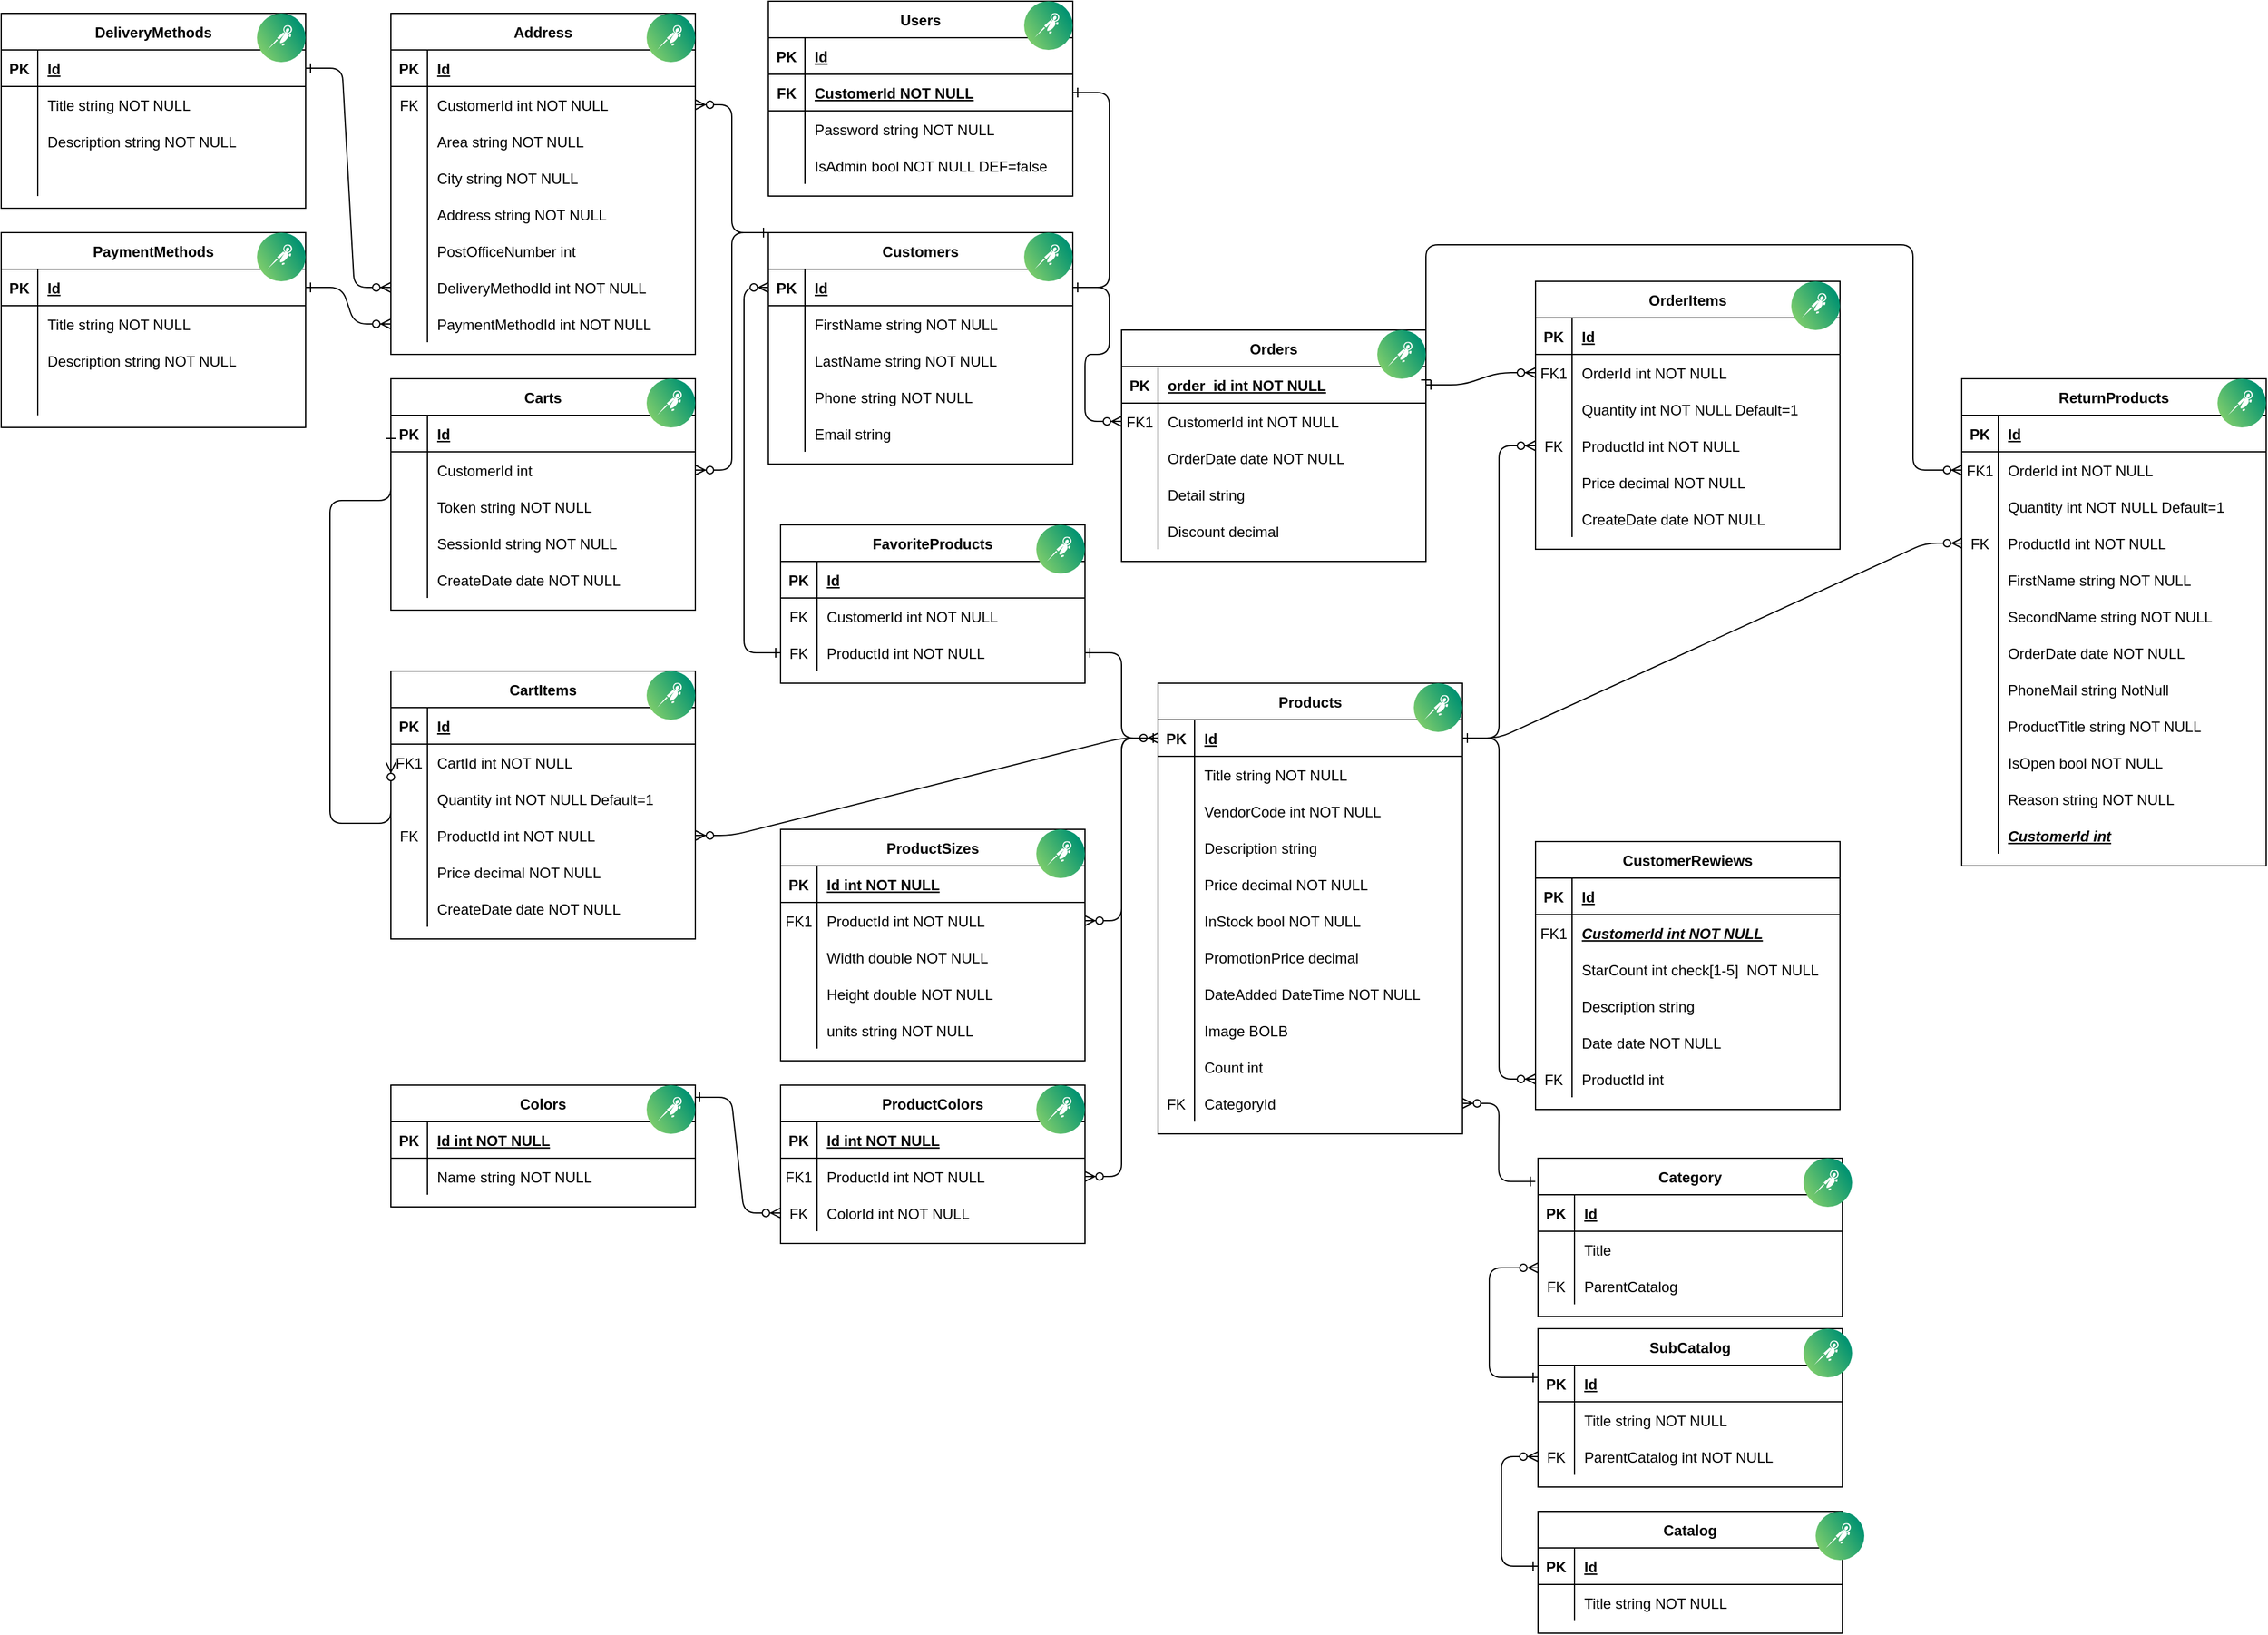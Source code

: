 <mxfile version="21.6.8" type="device">
  <diagram id="R2lEEEUBdFMjLlhIrx00" name="Page-1">
    <mxGraphModel dx="2223" dy="1848" grid="1" gridSize="10" guides="1" tooltips="1" connect="1" arrows="1" fold="1" page="1" pageScale="1" pageWidth="850" pageHeight="1100" math="0" shadow="0" extFonts="Permanent Marker^https://fonts.googleapis.com/css?family=Permanent+Marker">
      <root>
        <mxCell id="0" />
        <mxCell id="1" parent="0" />
        <mxCell id="C-vyLk0tnHw3VtMMgP7b-12" value="" style="edgeStyle=entityRelationEdgeStyle;endArrow=ERzeroToMany;startArrow=ERone;endFill=1;startFill=0;" parent="1" source="C-vyLk0tnHw3VtMMgP7b-3" target="C-vyLk0tnHw3VtMMgP7b-17" edge="1">
          <mxGeometry width="100" height="100" relative="1" as="geometry">
            <mxPoint x="400" y="180" as="sourcePoint" />
            <mxPoint x="460" y="205" as="targetPoint" />
          </mxGeometry>
        </mxCell>
        <mxCell id="C-vyLk0tnHw3VtMMgP7b-2" value="Orders" style="shape=table;startSize=30;container=1;collapsible=1;childLayout=tableLayout;fixedRows=1;rowLines=0;fontStyle=1;align=center;resizeLast=1;" parent="1" vertex="1">
          <mxGeometry x="90" y="-170" width="250" height="190" as="geometry" />
        </mxCell>
        <mxCell id="C-vyLk0tnHw3VtMMgP7b-3" value="" style="shape=partialRectangle;collapsible=0;dropTarget=0;pointerEvents=0;fillColor=none;points=[[0,0.5],[1,0.5]];portConstraint=eastwest;top=0;left=0;right=0;bottom=1;" parent="C-vyLk0tnHw3VtMMgP7b-2" vertex="1">
          <mxGeometry y="30" width="250" height="30" as="geometry" />
        </mxCell>
        <mxCell id="C-vyLk0tnHw3VtMMgP7b-4" value="PK" style="shape=partialRectangle;overflow=hidden;connectable=0;fillColor=none;top=0;left=0;bottom=0;right=0;fontStyle=1;" parent="C-vyLk0tnHw3VtMMgP7b-3" vertex="1">
          <mxGeometry width="30" height="30" as="geometry">
            <mxRectangle width="30" height="30" as="alternateBounds" />
          </mxGeometry>
        </mxCell>
        <mxCell id="C-vyLk0tnHw3VtMMgP7b-5" value="order_id int NOT NULL " style="shape=partialRectangle;overflow=hidden;connectable=0;fillColor=none;top=0;left=0;bottom=0;right=0;align=left;spacingLeft=6;fontStyle=5;" parent="C-vyLk0tnHw3VtMMgP7b-3" vertex="1">
          <mxGeometry x="30" width="220" height="30" as="geometry">
            <mxRectangle width="220" height="30" as="alternateBounds" />
          </mxGeometry>
        </mxCell>
        <mxCell id="C-vyLk0tnHw3VtMMgP7b-6" value="" style="shape=partialRectangle;collapsible=0;dropTarget=0;pointerEvents=0;fillColor=none;points=[[0,0.5],[1,0.5]];portConstraint=eastwest;top=0;left=0;right=0;bottom=0;" parent="C-vyLk0tnHw3VtMMgP7b-2" vertex="1">
          <mxGeometry y="60" width="250" height="30" as="geometry" />
        </mxCell>
        <mxCell id="C-vyLk0tnHw3VtMMgP7b-7" value="FK1" style="shape=partialRectangle;overflow=hidden;connectable=0;fillColor=none;top=0;left=0;bottom=0;right=0;" parent="C-vyLk0tnHw3VtMMgP7b-6" vertex="1">
          <mxGeometry width="30" height="30" as="geometry">
            <mxRectangle width="30" height="30" as="alternateBounds" />
          </mxGeometry>
        </mxCell>
        <mxCell id="C-vyLk0tnHw3VtMMgP7b-8" value="CustomerId int NOT NULL" style="shape=partialRectangle;overflow=hidden;connectable=0;fillColor=none;top=0;left=0;bottom=0;right=0;align=left;spacingLeft=6;" parent="C-vyLk0tnHw3VtMMgP7b-6" vertex="1">
          <mxGeometry x="30" width="220" height="30" as="geometry">
            <mxRectangle width="220" height="30" as="alternateBounds" />
          </mxGeometry>
        </mxCell>
        <mxCell id="C-vyLk0tnHw3VtMMgP7b-9" value="" style="shape=partialRectangle;collapsible=0;dropTarget=0;pointerEvents=0;fillColor=none;points=[[0,0.5],[1,0.5]];portConstraint=eastwest;top=0;left=0;right=0;bottom=0;" parent="C-vyLk0tnHw3VtMMgP7b-2" vertex="1">
          <mxGeometry y="90" width="250" height="30" as="geometry" />
        </mxCell>
        <mxCell id="C-vyLk0tnHw3VtMMgP7b-10" value="" style="shape=partialRectangle;overflow=hidden;connectable=0;fillColor=none;top=0;left=0;bottom=0;right=0;" parent="C-vyLk0tnHw3VtMMgP7b-9" vertex="1">
          <mxGeometry width="30" height="30" as="geometry">
            <mxRectangle width="30" height="30" as="alternateBounds" />
          </mxGeometry>
        </mxCell>
        <mxCell id="C-vyLk0tnHw3VtMMgP7b-11" value="OrderDate date NOT NULL" style="shape=partialRectangle;overflow=hidden;connectable=0;fillColor=none;top=0;left=0;bottom=0;right=0;align=left;spacingLeft=6;" parent="C-vyLk0tnHw3VtMMgP7b-9" vertex="1">
          <mxGeometry x="30" width="220" height="30" as="geometry">
            <mxRectangle width="220" height="30" as="alternateBounds" />
          </mxGeometry>
        </mxCell>
        <mxCell id="CPskCw09zOQUHFr63qs7-3" style="shape=partialRectangle;collapsible=0;dropTarget=0;pointerEvents=0;fillColor=none;points=[[0,0.5],[1,0.5]];portConstraint=eastwest;top=0;left=0;right=0;bottom=0;" parent="C-vyLk0tnHw3VtMMgP7b-2" vertex="1">
          <mxGeometry y="120" width="250" height="30" as="geometry" />
        </mxCell>
        <mxCell id="CPskCw09zOQUHFr63qs7-4" style="shape=partialRectangle;overflow=hidden;connectable=0;fillColor=none;top=0;left=0;bottom=0;right=0;" parent="CPskCw09zOQUHFr63qs7-3" vertex="1">
          <mxGeometry width="30" height="30" as="geometry">
            <mxRectangle width="30" height="30" as="alternateBounds" />
          </mxGeometry>
        </mxCell>
        <mxCell id="CPskCw09zOQUHFr63qs7-5" value="Detail string " style="shape=partialRectangle;overflow=hidden;connectable=0;fillColor=none;top=0;left=0;bottom=0;right=0;align=left;spacingLeft=6;" parent="CPskCw09zOQUHFr63qs7-3" vertex="1">
          <mxGeometry x="30" width="220" height="30" as="geometry">
            <mxRectangle width="220" height="30" as="alternateBounds" />
          </mxGeometry>
        </mxCell>
        <mxCell id="CPskCw09zOQUHFr63qs7-16" style="shape=partialRectangle;collapsible=0;dropTarget=0;pointerEvents=0;fillColor=none;points=[[0,0.5],[1,0.5]];portConstraint=eastwest;top=0;left=0;right=0;bottom=0;" parent="C-vyLk0tnHw3VtMMgP7b-2" vertex="1">
          <mxGeometry y="150" width="250" height="30" as="geometry" />
        </mxCell>
        <mxCell id="CPskCw09zOQUHFr63qs7-17" style="shape=partialRectangle;overflow=hidden;connectable=0;fillColor=none;top=0;left=0;bottom=0;right=0;" parent="CPskCw09zOQUHFr63qs7-16" vertex="1">
          <mxGeometry width="30" height="30" as="geometry">
            <mxRectangle width="30" height="30" as="alternateBounds" />
          </mxGeometry>
        </mxCell>
        <mxCell id="CPskCw09zOQUHFr63qs7-18" value="Discount decimal" style="shape=partialRectangle;overflow=hidden;connectable=0;fillColor=none;top=0;left=0;bottom=0;right=0;align=left;spacingLeft=6;" parent="CPskCw09zOQUHFr63qs7-16" vertex="1">
          <mxGeometry x="30" width="220" height="30" as="geometry">
            <mxRectangle width="220" height="30" as="alternateBounds" />
          </mxGeometry>
        </mxCell>
        <mxCell id="C-vyLk0tnHw3VtMMgP7b-13" value="OrderItems" style="shape=table;startSize=30;container=1;collapsible=1;childLayout=tableLayout;fixedRows=1;rowLines=0;fontStyle=1;align=center;resizeLast=1;" parent="1" vertex="1">
          <mxGeometry x="430" y="-210" width="250" height="220" as="geometry" />
        </mxCell>
        <mxCell id="C-vyLk0tnHw3VtMMgP7b-14" value="" style="shape=partialRectangle;collapsible=0;dropTarget=0;pointerEvents=0;fillColor=none;points=[[0,0.5],[1,0.5]];portConstraint=eastwest;top=0;left=0;right=0;bottom=1;" parent="C-vyLk0tnHw3VtMMgP7b-13" vertex="1">
          <mxGeometry y="30" width="250" height="30" as="geometry" />
        </mxCell>
        <mxCell id="C-vyLk0tnHw3VtMMgP7b-15" value="PK" style="shape=partialRectangle;overflow=hidden;connectable=0;fillColor=none;top=0;left=0;bottom=0;right=0;fontStyle=1;" parent="C-vyLk0tnHw3VtMMgP7b-14" vertex="1">
          <mxGeometry width="30" height="30" as="geometry">
            <mxRectangle width="30" height="30" as="alternateBounds" />
          </mxGeometry>
        </mxCell>
        <mxCell id="C-vyLk0tnHw3VtMMgP7b-16" value="Id" style="shape=partialRectangle;overflow=hidden;connectable=0;fillColor=none;top=0;left=0;bottom=0;right=0;align=left;spacingLeft=6;fontStyle=5;" parent="C-vyLk0tnHw3VtMMgP7b-14" vertex="1">
          <mxGeometry x="30" width="220" height="30" as="geometry">
            <mxRectangle width="220" height="30" as="alternateBounds" />
          </mxGeometry>
        </mxCell>
        <mxCell id="C-vyLk0tnHw3VtMMgP7b-17" value="" style="shape=partialRectangle;collapsible=0;dropTarget=0;pointerEvents=0;fillColor=none;points=[[0,0.5],[1,0.5]];portConstraint=eastwest;top=0;left=0;right=0;bottom=0;" parent="C-vyLk0tnHw3VtMMgP7b-13" vertex="1">
          <mxGeometry y="60" width="250" height="30" as="geometry" />
        </mxCell>
        <mxCell id="C-vyLk0tnHw3VtMMgP7b-18" value="FK1" style="shape=partialRectangle;overflow=hidden;connectable=0;fillColor=none;top=0;left=0;bottom=0;right=0;" parent="C-vyLk0tnHw3VtMMgP7b-17" vertex="1">
          <mxGeometry width="30" height="30" as="geometry">
            <mxRectangle width="30" height="30" as="alternateBounds" />
          </mxGeometry>
        </mxCell>
        <mxCell id="C-vyLk0tnHw3VtMMgP7b-19" value="OrderId int NOT NULL" style="shape=partialRectangle;overflow=hidden;connectable=0;fillColor=none;top=0;left=0;bottom=0;right=0;align=left;spacingLeft=6;" parent="C-vyLk0tnHw3VtMMgP7b-17" vertex="1">
          <mxGeometry x="30" width="220" height="30" as="geometry">
            <mxRectangle width="220" height="30" as="alternateBounds" />
          </mxGeometry>
        </mxCell>
        <mxCell id="C-vyLk0tnHw3VtMMgP7b-20" value="" style="shape=partialRectangle;collapsible=0;dropTarget=0;pointerEvents=0;fillColor=none;points=[[0,0.5],[1,0.5]];portConstraint=eastwest;top=0;left=0;right=0;bottom=0;" parent="C-vyLk0tnHw3VtMMgP7b-13" vertex="1">
          <mxGeometry y="90" width="250" height="30" as="geometry" />
        </mxCell>
        <mxCell id="C-vyLk0tnHw3VtMMgP7b-21" value="" style="shape=partialRectangle;overflow=hidden;connectable=0;fillColor=none;top=0;left=0;bottom=0;right=0;" parent="C-vyLk0tnHw3VtMMgP7b-20" vertex="1">
          <mxGeometry width="30" height="30" as="geometry">
            <mxRectangle width="30" height="30" as="alternateBounds" />
          </mxGeometry>
        </mxCell>
        <mxCell id="C-vyLk0tnHw3VtMMgP7b-22" value="Quantity int NOT NULL Default=1" style="shape=partialRectangle;overflow=hidden;connectable=0;fillColor=none;top=0;left=0;bottom=0;right=0;align=left;spacingLeft=6;" parent="C-vyLk0tnHw3VtMMgP7b-20" vertex="1">
          <mxGeometry x="30" width="220" height="30" as="geometry">
            <mxRectangle width="220" height="30" as="alternateBounds" />
          </mxGeometry>
        </mxCell>
        <mxCell id="CPskCw09zOQUHFr63qs7-6" style="shape=partialRectangle;collapsible=0;dropTarget=0;pointerEvents=0;fillColor=none;points=[[0,0.5],[1,0.5]];portConstraint=eastwest;top=0;left=0;right=0;bottom=0;" parent="C-vyLk0tnHw3VtMMgP7b-13" vertex="1">
          <mxGeometry y="120" width="250" height="30" as="geometry" />
        </mxCell>
        <mxCell id="CPskCw09zOQUHFr63qs7-7" value="FK" style="shape=partialRectangle;overflow=hidden;connectable=0;fillColor=none;top=0;left=0;bottom=0;right=0;" parent="CPskCw09zOQUHFr63qs7-6" vertex="1">
          <mxGeometry width="30" height="30" as="geometry">
            <mxRectangle width="30" height="30" as="alternateBounds" />
          </mxGeometry>
        </mxCell>
        <mxCell id="CPskCw09zOQUHFr63qs7-8" value="ProductId int NOT NULL" style="shape=partialRectangle;overflow=hidden;connectable=0;fillColor=none;top=0;left=0;bottom=0;right=0;align=left;spacingLeft=6;" parent="CPskCw09zOQUHFr63qs7-6" vertex="1">
          <mxGeometry x="30" width="220" height="30" as="geometry">
            <mxRectangle width="220" height="30" as="alternateBounds" />
          </mxGeometry>
        </mxCell>
        <mxCell id="CPskCw09zOQUHFr63qs7-10" style="shape=partialRectangle;collapsible=0;dropTarget=0;pointerEvents=0;fillColor=none;points=[[0,0.5],[1,0.5]];portConstraint=eastwest;top=0;left=0;right=0;bottom=0;" parent="C-vyLk0tnHw3VtMMgP7b-13" vertex="1">
          <mxGeometry y="150" width="250" height="30" as="geometry" />
        </mxCell>
        <mxCell id="CPskCw09zOQUHFr63qs7-11" style="shape=partialRectangle;overflow=hidden;connectable=0;fillColor=none;top=0;left=0;bottom=0;right=0;" parent="CPskCw09zOQUHFr63qs7-10" vertex="1">
          <mxGeometry width="30" height="30" as="geometry">
            <mxRectangle width="30" height="30" as="alternateBounds" />
          </mxGeometry>
        </mxCell>
        <mxCell id="CPskCw09zOQUHFr63qs7-12" value="Price decimal NOT NULL" style="shape=partialRectangle;overflow=hidden;connectable=0;fillColor=none;top=0;left=0;bottom=0;right=0;align=left;spacingLeft=6;" parent="CPskCw09zOQUHFr63qs7-10" vertex="1">
          <mxGeometry x="30" width="220" height="30" as="geometry">
            <mxRectangle width="220" height="30" as="alternateBounds" />
          </mxGeometry>
        </mxCell>
        <mxCell id="CPskCw09zOQUHFr63qs7-13" style="shape=partialRectangle;collapsible=0;dropTarget=0;pointerEvents=0;fillColor=none;points=[[0,0.5],[1,0.5]];portConstraint=eastwest;top=0;left=0;right=0;bottom=0;" parent="C-vyLk0tnHw3VtMMgP7b-13" vertex="1">
          <mxGeometry y="180" width="250" height="30" as="geometry" />
        </mxCell>
        <mxCell id="CPskCw09zOQUHFr63qs7-14" style="shape=partialRectangle;overflow=hidden;connectable=0;fillColor=none;top=0;left=0;bottom=0;right=0;" parent="CPskCw09zOQUHFr63qs7-13" vertex="1">
          <mxGeometry width="30" height="30" as="geometry">
            <mxRectangle width="30" height="30" as="alternateBounds" />
          </mxGeometry>
        </mxCell>
        <mxCell id="CPskCw09zOQUHFr63qs7-15" value="CreateDate date NOT NULL" style="shape=partialRectangle;overflow=hidden;connectable=0;fillColor=none;top=0;left=0;bottom=0;right=0;align=left;spacingLeft=6;" parent="CPskCw09zOQUHFr63qs7-13" vertex="1">
          <mxGeometry x="30" width="220" height="30" as="geometry">
            <mxRectangle width="220" height="30" as="alternateBounds" />
          </mxGeometry>
        </mxCell>
        <mxCell id="C-vyLk0tnHw3VtMMgP7b-23" value="Products" style="shape=table;startSize=30;container=1;collapsible=1;childLayout=tableLayout;fixedRows=1;rowLines=0;fontStyle=1;align=center;resizeLast=1;" parent="1" vertex="1">
          <mxGeometry x="120" y="120" width="250" height="370" as="geometry" />
        </mxCell>
        <mxCell id="C-vyLk0tnHw3VtMMgP7b-24" value="" style="shape=partialRectangle;collapsible=0;dropTarget=0;pointerEvents=0;fillColor=none;points=[[0,0.5],[1,0.5]];portConstraint=eastwest;top=0;left=0;right=0;bottom=1;" parent="C-vyLk0tnHw3VtMMgP7b-23" vertex="1">
          <mxGeometry y="30" width="250" height="30" as="geometry" />
        </mxCell>
        <mxCell id="C-vyLk0tnHw3VtMMgP7b-25" value="PK" style="shape=partialRectangle;overflow=hidden;connectable=0;fillColor=none;top=0;left=0;bottom=0;right=0;fontStyle=1;" parent="C-vyLk0tnHw3VtMMgP7b-24" vertex="1">
          <mxGeometry width="30" height="30" as="geometry">
            <mxRectangle width="30" height="30" as="alternateBounds" />
          </mxGeometry>
        </mxCell>
        <mxCell id="C-vyLk0tnHw3VtMMgP7b-26" value="Id" style="shape=partialRectangle;overflow=hidden;connectable=0;fillColor=none;top=0;left=0;bottom=0;right=0;align=left;spacingLeft=6;fontStyle=5;" parent="C-vyLk0tnHw3VtMMgP7b-24" vertex="1">
          <mxGeometry x="30" width="220" height="30" as="geometry">
            <mxRectangle width="220" height="30" as="alternateBounds" />
          </mxGeometry>
        </mxCell>
        <mxCell id="C-vyLk0tnHw3VtMMgP7b-27" value="" style="shape=partialRectangle;collapsible=0;dropTarget=0;pointerEvents=0;fillColor=none;points=[[0,0.5],[1,0.5]];portConstraint=eastwest;top=0;left=0;right=0;bottom=0;" parent="C-vyLk0tnHw3VtMMgP7b-23" vertex="1">
          <mxGeometry y="60" width="250" height="30" as="geometry" />
        </mxCell>
        <mxCell id="C-vyLk0tnHw3VtMMgP7b-28" value="" style="shape=partialRectangle;overflow=hidden;connectable=0;fillColor=none;top=0;left=0;bottom=0;right=0;" parent="C-vyLk0tnHw3VtMMgP7b-27" vertex="1">
          <mxGeometry width="30" height="30" as="geometry">
            <mxRectangle width="30" height="30" as="alternateBounds" />
          </mxGeometry>
        </mxCell>
        <mxCell id="C-vyLk0tnHw3VtMMgP7b-29" value="Title string NOT NULL" style="shape=partialRectangle;overflow=hidden;connectable=0;fillColor=none;top=0;left=0;bottom=0;right=0;align=left;spacingLeft=6;" parent="C-vyLk0tnHw3VtMMgP7b-27" vertex="1">
          <mxGeometry x="30" width="220" height="30" as="geometry">
            <mxRectangle width="220" height="30" as="alternateBounds" />
          </mxGeometry>
        </mxCell>
        <mxCell id="4uiklRCBkXoB1rBSql-d-25" style="shape=partialRectangle;collapsible=0;dropTarget=0;pointerEvents=0;fillColor=none;points=[[0,0.5],[1,0.5]];portConstraint=eastwest;top=0;left=0;right=0;bottom=0;" parent="C-vyLk0tnHw3VtMMgP7b-23" vertex="1">
          <mxGeometry y="90" width="250" height="30" as="geometry" />
        </mxCell>
        <mxCell id="4uiklRCBkXoB1rBSql-d-26" style="shape=partialRectangle;overflow=hidden;connectable=0;fillColor=none;top=0;left=0;bottom=0;right=0;" parent="4uiklRCBkXoB1rBSql-d-25" vertex="1">
          <mxGeometry width="30" height="30" as="geometry">
            <mxRectangle width="30" height="30" as="alternateBounds" />
          </mxGeometry>
        </mxCell>
        <mxCell id="4uiklRCBkXoB1rBSql-d-27" value="VendorCode int NOT NULL" style="shape=partialRectangle;overflow=hidden;connectable=0;fillColor=none;top=0;left=0;bottom=0;right=0;align=left;spacingLeft=6;" parent="4uiklRCBkXoB1rBSql-d-25" vertex="1">
          <mxGeometry x="30" width="220" height="30" as="geometry">
            <mxRectangle width="220" height="30" as="alternateBounds" />
          </mxGeometry>
        </mxCell>
        <mxCell id="4uiklRCBkXoB1rBSql-d-1" style="shape=partialRectangle;collapsible=0;dropTarget=0;pointerEvents=0;fillColor=none;points=[[0,0.5],[1,0.5]];portConstraint=eastwest;top=0;left=0;right=0;bottom=0;" parent="C-vyLk0tnHw3VtMMgP7b-23" vertex="1">
          <mxGeometry y="120" width="250" height="30" as="geometry" />
        </mxCell>
        <mxCell id="4uiklRCBkXoB1rBSql-d-2" style="shape=partialRectangle;overflow=hidden;connectable=0;fillColor=none;top=0;left=0;bottom=0;right=0;" parent="4uiklRCBkXoB1rBSql-d-1" vertex="1">
          <mxGeometry width="30" height="30" as="geometry">
            <mxRectangle width="30" height="30" as="alternateBounds" />
          </mxGeometry>
        </mxCell>
        <mxCell id="4uiklRCBkXoB1rBSql-d-3" value="Description string" style="shape=partialRectangle;overflow=hidden;connectable=0;fillColor=none;top=0;left=0;bottom=0;right=0;align=left;spacingLeft=6;" parent="4uiklRCBkXoB1rBSql-d-1" vertex="1">
          <mxGeometry x="30" width="220" height="30" as="geometry">
            <mxRectangle width="220" height="30" as="alternateBounds" />
          </mxGeometry>
        </mxCell>
        <mxCell id="4uiklRCBkXoB1rBSql-d-4" style="shape=partialRectangle;collapsible=0;dropTarget=0;pointerEvents=0;fillColor=none;points=[[0,0.5],[1,0.5]];portConstraint=eastwest;top=0;left=0;right=0;bottom=0;" parent="C-vyLk0tnHw3VtMMgP7b-23" vertex="1">
          <mxGeometry y="150" width="250" height="30" as="geometry" />
        </mxCell>
        <mxCell id="4uiklRCBkXoB1rBSql-d-5" style="shape=partialRectangle;overflow=hidden;connectable=0;fillColor=none;top=0;left=0;bottom=0;right=0;" parent="4uiklRCBkXoB1rBSql-d-4" vertex="1">
          <mxGeometry width="30" height="30" as="geometry">
            <mxRectangle width="30" height="30" as="alternateBounds" />
          </mxGeometry>
        </mxCell>
        <mxCell id="4uiklRCBkXoB1rBSql-d-6" value="Price decimal NOT NULL" style="shape=partialRectangle;overflow=hidden;connectable=0;fillColor=none;top=0;left=0;bottom=0;right=0;align=left;spacingLeft=6;" parent="4uiklRCBkXoB1rBSql-d-4" vertex="1">
          <mxGeometry x="30" width="220" height="30" as="geometry">
            <mxRectangle width="220" height="30" as="alternateBounds" />
          </mxGeometry>
        </mxCell>
        <mxCell id="4uiklRCBkXoB1rBSql-d-7" style="shape=partialRectangle;collapsible=0;dropTarget=0;pointerEvents=0;fillColor=none;points=[[0,0.5],[1,0.5]];portConstraint=eastwest;top=0;left=0;right=0;bottom=0;" parent="C-vyLk0tnHw3VtMMgP7b-23" vertex="1">
          <mxGeometry y="180" width="250" height="30" as="geometry" />
        </mxCell>
        <mxCell id="4uiklRCBkXoB1rBSql-d-8" style="shape=partialRectangle;overflow=hidden;connectable=0;fillColor=none;top=0;left=0;bottom=0;right=0;" parent="4uiklRCBkXoB1rBSql-d-7" vertex="1">
          <mxGeometry width="30" height="30" as="geometry">
            <mxRectangle width="30" height="30" as="alternateBounds" />
          </mxGeometry>
        </mxCell>
        <mxCell id="4uiklRCBkXoB1rBSql-d-9" value="InStock bool NOT NULL" style="shape=partialRectangle;overflow=hidden;connectable=0;fillColor=none;top=0;left=0;bottom=0;right=0;align=left;spacingLeft=6;" parent="4uiklRCBkXoB1rBSql-d-7" vertex="1">
          <mxGeometry x="30" width="220" height="30" as="geometry">
            <mxRectangle width="220" height="30" as="alternateBounds" />
          </mxGeometry>
        </mxCell>
        <mxCell id="4uiklRCBkXoB1rBSql-d-10" style="shape=partialRectangle;collapsible=0;dropTarget=0;pointerEvents=0;fillColor=none;points=[[0,0.5],[1,0.5]];portConstraint=eastwest;top=0;left=0;right=0;bottom=0;" parent="C-vyLk0tnHw3VtMMgP7b-23" vertex="1">
          <mxGeometry y="210" width="250" height="30" as="geometry" />
        </mxCell>
        <mxCell id="4uiklRCBkXoB1rBSql-d-11" style="shape=partialRectangle;overflow=hidden;connectable=0;fillColor=none;top=0;left=0;bottom=0;right=0;" parent="4uiklRCBkXoB1rBSql-d-10" vertex="1">
          <mxGeometry width="30" height="30" as="geometry">
            <mxRectangle width="30" height="30" as="alternateBounds" />
          </mxGeometry>
        </mxCell>
        <mxCell id="4uiklRCBkXoB1rBSql-d-12" value="PromotionPrice decimal" style="shape=partialRectangle;overflow=hidden;connectable=0;fillColor=none;top=0;left=0;bottom=0;right=0;align=left;spacingLeft=6;" parent="4uiklRCBkXoB1rBSql-d-10" vertex="1">
          <mxGeometry x="30" width="220" height="30" as="geometry">
            <mxRectangle width="220" height="30" as="alternateBounds" />
          </mxGeometry>
        </mxCell>
        <mxCell id="4uiklRCBkXoB1rBSql-d-13" style="shape=partialRectangle;collapsible=0;dropTarget=0;pointerEvents=0;fillColor=none;points=[[0,0.5],[1,0.5]];portConstraint=eastwest;top=0;left=0;right=0;bottom=0;" parent="C-vyLk0tnHw3VtMMgP7b-23" vertex="1">
          <mxGeometry y="240" width="250" height="30" as="geometry" />
        </mxCell>
        <mxCell id="4uiklRCBkXoB1rBSql-d-14" style="shape=partialRectangle;overflow=hidden;connectable=0;fillColor=none;top=0;left=0;bottom=0;right=0;" parent="4uiklRCBkXoB1rBSql-d-13" vertex="1">
          <mxGeometry width="30" height="30" as="geometry">
            <mxRectangle width="30" height="30" as="alternateBounds" />
          </mxGeometry>
        </mxCell>
        <mxCell id="4uiklRCBkXoB1rBSql-d-15" value="DateAdded DateTime NOT NULL" style="shape=partialRectangle;overflow=hidden;connectable=0;fillColor=none;top=0;left=0;bottom=0;right=0;align=left;spacingLeft=6;" parent="4uiklRCBkXoB1rBSql-d-13" vertex="1">
          <mxGeometry x="30" width="220" height="30" as="geometry">
            <mxRectangle width="220" height="30" as="alternateBounds" />
          </mxGeometry>
        </mxCell>
        <mxCell id="4uiklRCBkXoB1rBSql-d-19" style="shape=partialRectangle;collapsible=0;dropTarget=0;pointerEvents=0;fillColor=none;points=[[0,0.5],[1,0.5]];portConstraint=eastwest;top=0;left=0;right=0;bottom=0;" parent="C-vyLk0tnHw3VtMMgP7b-23" vertex="1">
          <mxGeometry y="270" width="250" height="30" as="geometry" />
        </mxCell>
        <mxCell id="4uiklRCBkXoB1rBSql-d-20" style="shape=partialRectangle;overflow=hidden;connectable=0;fillColor=none;top=0;left=0;bottom=0;right=0;" parent="4uiklRCBkXoB1rBSql-d-19" vertex="1">
          <mxGeometry width="30" height="30" as="geometry">
            <mxRectangle width="30" height="30" as="alternateBounds" />
          </mxGeometry>
        </mxCell>
        <mxCell id="4uiklRCBkXoB1rBSql-d-21" value="Image BOLB" style="shape=partialRectangle;overflow=hidden;connectable=0;fillColor=none;top=0;left=0;bottom=0;right=0;align=left;spacingLeft=6;" parent="4uiklRCBkXoB1rBSql-d-19" vertex="1">
          <mxGeometry x="30" width="220" height="30" as="geometry">
            <mxRectangle width="220" height="30" as="alternateBounds" />
          </mxGeometry>
        </mxCell>
        <mxCell id="4uiklRCBkXoB1rBSql-d-22" style="shape=partialRectangle;collapsible=0;dropTarget=0;pointerEvents=0;fillColor=none;points=[[0,0.5],[1,0.5]];portConstraint=eastwest;top=0;left=0;right=0;bottom=0;" parent="C-vyLk0tnHw3VtMMgP7b-23" vertex="1">
          <mxGeometry y="300" width="250" height="30" as="geometry" />
        </mxCell>
        <mxCell id="4uiklRCBkXoB1rBSql-d-23" style="shape=partialRectangle;overflow=hidden;connectable=0;fillColor=none;top=0;left=0;bottom=0;right=0;" parent="4uiklRCBkXoB1rBSql-d-22" vertex="1">
          <mxGeometry width="30" height="30" as="geometry">
            <mxRectangle width="30" height="30" as="alternateBounds" />
          </mxGeometry>
        </mxCell>
        <mxCell id="4uiklRCBkXoB1rBSql-d-24" value="Count int" style="shape=partialRectangle;overflow=hidden;connectable=0;fillColor=none;top=0;left=0;bottom=0;right=0;align=left;spacingLeft=6;" parent="4uiklRCBkXoB1rBSql-d-22" vertex="1">
          <mxGeometry x="30" width="220" height="30" as="geometry">
            <mxRectangle width="220" height="30" as="alternateBounds" />
          </mxGeometry>
        </mxCell>
        <mxCell id="4uiklRCBkXoB1rBSql-d-42" style="shape=partialRectangle;collapsible=0;dropTarget=0;pointerEvents=0;fillColor=none;points=[[0,0.5],[1,0.5]];portConstraint=eastwest;top=0;left=0;right=0;bottom=0;" parent="C-vyLk0tnHw3VtMMgP7b-23" vertex="1">
          <mxGeometry y="330" width="250" height="30" as="geometry" />
        </mxCell>
        <mxCell id="4uiklRCBkXoB1rBSql-d-43" value="FK" style="shape=partialRectangle;overflow=hidden;connectable=0;fillColor=none;top=0;left=0;bottom=0;right=0;" parent="4uiklRCBkXoB1rBSql-d-42" vertex="1">
          <mxGeometry width="30" height="30" as="geometry">
            <mxRectangle width="30" height="30" as="alternateBounds" />
          </mxGeometry>
        </mxCell>
        <mxCell id="4uiklRCBkXoB1rBSql-d-44" value="CategoryId" style="shape=partialRectangle;overflow=hidden;connectable=0;fillColor=none;top=0;left=0;bottom=0;right=0;align=left;spacingLeft=6;" parent="4uiklRCBkXoB1rBSql-d-42" vertex="1">
          <mxGeometry x="30" width="220" height="30" as="geometry">
            <mxRectangle width="220" height="30" as="alternateBounds" />
          </mxGeometry>
        </mxCell>
        <mxCell id="4uiklRCBkXoB1rBSql-d-28" value="ProductSizes" style="shape=table;startSize=30;container=1;collapsible=1;childLayout=tableLayout;fixedRows=1;rowLines=0;fontStyle=1;align=center;resizeLast=1;" parent="1" vertex="1">
          <mxGeometry x="-190" y="240" width="250" height="190" as="geometry" />
        </mxCell>
        <mxCell id="4uiklRCBkXoB1rBSql-d-29" value="" style="shape=partialRectangle;collapsible=0;dropTarget=0;pointerEvents=0;fillColor=none;points=[[0,0.5],[1,0.5]];portConstraint=eastwest;top=0;left=0;right=0;bottom=1;" parent="4uiklRCBkXoB1rBSql-d-28" vertex="1">
          <mxGeometry y="30" width="250" height="30" as="geometry" />
        </mxCell>
        <mxCell id="4uiklRCBkXoB1rBSql-d-30" value="PK" style="shape=partialRectangle;overflow=hidden;connectable=0;fillColor=none;top=0;left=0;bottom=0;right=0;fontStyle=1;" parent="4uiklRCBkXoB1rBSql-d-29" vertex="1">
          <mxGeometry width="30" height="30" as="geometry">
            <mxRectangle width="30" height="30" as="alternateBounds" />
          </mxGeometry>
        </mxCell>
        <mxCell id="4uiklRCBkXoB1rBSql-d-31" value="Id int NOT NULL " style="shape=partialRectangle;overflow=hidden;connectable=0;fillColor=none;top=0;left=0;bottom=0;right=0;align=left;spacingLeft=6;fontStyle=5;" parent="4uiklRCBkXoB1rBSql-d-29" vertex="1">
          <mxGeometry x="30" width="220" height="30" as="geometry">
            <mxRectangle width="220" height="30" as="alternateBounds" />
          </mxGeometry>
        </mxCell>
        <mxCell id="4uiklRCBkXoB1rBSql-d-32" value="" style="shape=partialRectangle;collapsible=0;dropTarget=0;pointerEvents=0;fillColor=none;points=[[0,0.5],[1,0.5]];portConstraint=eastwest;top=0;left=0;right=0;bottom=0;" parent="4uiklRCBkXoB1rBSql-d-28" vertex="1">
          <mxGeometry y="60" width="250" height="30" as="geometry" />
        </mxCell>
        <mxCell id="4uiklRCBkXoB1rBSql-d-33" value="FK1" style="shape=partialRectangle;overflow=hidden;connectable=0;fillColor=none;top=0;left=0;bottom=0;right=0;" parent="4uiklRCBkXoB1rBSql-d-32" vertex="1">
          <mxGeometry width="30" height="30" as="geometry">
            <mxRectangle width="30" height="30" as="alternateBounds" />
          </mxGeometry>
        </mxCell>
        <mxCell id="4uiklRCBkXoB1rBSql-d-34" value="ProductId int NOT NULL" style="shape=partialRectangle;overflow=hidden;connectable=0;fillColor=none;top=0;left=0;bottom=0;right=0;align=left;spacingLeft=6;" parent="4uiklRCBkXoB1rBSql-d-32" vertex="1">
          <mxGeometry x="30" width="220" height="30" as="geometry">
            <mxRectangle width="220" height="30" as="alternateBounds" />
          </mxGeometry>
        </mxCell>
        <mxCell id="4uiklRCBkXoB1rBSql-d-35" value="" style="shape=partialRectangle;collapsible=0;dropTarget=0;pointerEvents=0;fillColor=none;points=[[0,0.5],[1,0.5]];portConstraint=eastwest;top=0;left=0;right=0;bottom=0;" parent="4uiklRCBkXoB1rBSql-d-28" vertex="1">
          <mxGeometry y="90" width="250" height="30" as="geometry" />
        </mxCell>
        <mxCell id="4uiklRCBkXoB1rBSql-d-36" value="" style="shape=partialRectangle;overflow=hidden;connectable=0;fillColor=none;top=0;left=0;bottom=0;right=0;" parent="4uiklRCBkXoB1rBSql-d-35" vertex="1">
          <mxGeometry width="30" height="30" as="geometry">
            <mxRectangle width="30" height="30" as="alternateBounds" />
          </mxGeometry>
        </mxCell>
        <mxCell id="4uiklRCBkXoB1rBSql-d-37" value="Width double NOT NULL" style="shape=partialRectangle;overflow=hidden;connectable=0;fillColor=none;top=0;left=0;bottom=0;right=0;align=left;spacingLeft=6;" parent="4uiklRCBkXoB1rBSql-d-35" vertex="1">
          <mxGeometry x="30" width="220" height="30" as="geometry">
            <mxRectangle width="220" height="30" as="alternateBounds" />
          </mxGeometry>
        </mxCell>
        <mxCell id="4uiklRCBkXoB1rBSql-d-39" style="shape=partialRectangle;collapsible=0;dropTarget=0;pointerEvents=0;fillColor=none;points=[[0,0.5],[1,0.5]];portConstraint=eastwest;top=0;left=0;right=0;bottom=0;" parent="4uiklRCBkXoB1rBSql-d-28" vertex="1">
          <mxGeometry y="120" width="250" height="30" as="geometry" />
        </mxCell>
        <mxCell id="4uiklRCBkXoB1rBSql-d-40" style="shape=partialRectangle;overflow=hidden;connectable=0;fillColor=none;top=0;left=0;bottom=0;right=0;" parent="4uiklRCBkXoB1rBSql-d-39" vertex="1">
          <mxGeometry width="30" height="30" as="geometry">
            <mxRectangle width="30" height="30" as="alternateBounds" />
          </mxGeometry>
        </mxCell>
        <mxCell id="4uiklRCBkXoB1rBSql-d-41" value="Height double NOT NULL" style="shape=partialRectangle;overflow=hidden;connectable=0;fillColor=none;top=0;left=0;bottom=0;right=0;align=left;spacingLeft=6;" parent="4uiklRCBkXoB1rBSql-d-39" vertex="1">
          <mxGeometry x="30" width="220" height="30" as="geometry">
            <mxRectangle width="220" height="30" as="alternateBounds" />
          </mxGeometry>
        </mxCell>
        <mxCell id="4uiklRCBkXoB1rBSql-d-45" style="shape=partialRectangle;collapsible=0;dropTarget=0;pointerEvents=0;fillColor=none;points=[[0,0.5],[1,0.5]];portConstraint=eastwest;top=0;left=0;right=0;bottom=0;" parent="4uiklRCBkXoB1rBSql-d-28" vertex="1">
          <mxGeometry y="150" width="250" height="30" as="geometry" />
        </mxCell>
        <mxCell id="4uiklRCBkXoB1rBSql-d-46" style="shape=partialRectangle;overflow=hidden;connectable=0;fillColor=none;top=0;left=0;bottom=0;right=0;" parent="4uiklRCBkXoB1rBSql-d-45" vertex="1">
          <mxGeometry width="30" height="30" as="geometry">
            <mxRectangle width="30" height="30" as="alternateBounds" />
          </mxGeometry>
        </mxCell>
        <mxCell id="4uiklRCBkXoB1rBSql-d-47" value="units string NOT NULL" style="shape=partialRectangle;overflow=hidden;connectable=0;fillColor=none;top=0;left=0;bottom=0;right=0;align=left;spacingLeft=6;" parent="4uiklRCBkXoB1rBSql-d-45" vertex="1">
          <mxGeometry x="30" width="220" height="30" as="geometry">
            <mxRectangle width="220" height="30" as="alternateBounds" />
          </mxGeometry>
        </mxCell>
        <mxCell id="4uiklRCBkXoB1rBSql-d-38" value="" style="edgeStyle=entityRelationEdgeStyle;endArrow=ERzeroToMany;startArrow=ERone;endFill=1;startFill=0;entryX=1;entryY=0.5;entryDx=0;entryDy=0;exitX=0;exitY=0.5;exitDx=0;exitDy=0;" parent="1" source="C-vyLk0tnHw3VtMMgP7b-24" target="4uiklRCBkXoB1rBSql-d-32" edge="1">
          <mxGeometry width="100" height="100" relative="1" as="geometry">
            <mxPoint x="10" y="280" as="sourcePoint" />
            <mxPoint x="110" y="240" as="targetPoint" />
          </mxGeometry>
        </mxCell>
        <mxCell id="4uiklRCBkXoB1rBSql-d-48" value="CustomerRewiews" style="shape=table;startSize=30;container=1;collapsible=1;childLayout=tableLayout;fixedRows=1;rowLines=0;fontStyle=1;align=center;resizeLast=1;" parent="1" vertex="1">
          <mxGeometry x="430" y="250" width="250" height="220" as="geometry" />
        </mxCell>
        <mxCell id="4uiklRCBkXoB1rBSql-d-49" value="" style="shape=partialRectangle;collapsible=0;dropTarget=0;pointerEvents=0;fillColor=none;points=[[0,0.5],[1,0.5]];portConstraint=eastwest;top=0;left=0;right=0;bottom=1;" parent="4uiklRCBkXoB1rBSql-d-48" vertex="1">
          <mxGeometry y="30" width="250" height="30" as="geometry" />
        </mxCell>
        <mxCell id="4uiklRCBkXoB1rBSql-d-50" value="PK" style="shape=partialRectangle;overflow=hidden;connectable=0;fillColor=none;top=0;left=0;bottom=0;right=0;fontStyle=1;" parent="4uiklRCBkXoB1rBSql-d-49" vertex="1">
          <mxGeometry width="30" height="30" as="geometry">
            <mxRectangle width="30" height="30" as="alternateBounds" />
          </mxGeometry>
        </mxCell>
        <mxCell id="4uiklRCBkXoB1rBSql-d-51" value="Id" style="shape=partialRectangle;overflow=hidden;connectable=0;fillColor=none;top=0;left=0;bottom=0;right=0;align=left;spacingLeft=6;fontStyle=5;" parent="4uiklRCBkXoB1rBSql-d-49" vertex="1">
          <mxGeometry x="30" width="220" height="30" as="geometry">
            <mxRectangle width="220" height="30" as="alternateBounds" />
          </mxGeometry>
        </mxCell>
        <mxCell id="4uiklRCBkXoB1rBSql-d-52" value="" style="shape=partialRectangle;collapsible=0;dropTarget=0;pointerEvents=0;fillColor=none;points=[[0,0.5],[1,0.5]];portConstraint=eastwest;top=0;left=0;right=0;bottom=0;" parent="4uiklRCBkXoB1rBSql-d-48" vertex="1">
          <mxGeometry y="60" width="250" height="30" as="geometry" />
        </mxCell>
        <mxCell id="4uiklRCBkXoB1rBSql-d-53" value="FK1" style="shape=partialRectangle;overflow=hidden;connectable=0;fillColor=none;top=0;left=0;bottom=0;right=0;" parent="4uiklRCBkXoB1rBSql-d-52" vertex="1">
          <mxGeometry width="30" height="30" as="geometry">
            <mxRectangle width="30" height="30" as="alternateBounds" />
          </mxGeometry>
        </mxCell>
        <mxCell id="4uiklRCBkXoB1rBSql-d-54" value="CustomerId int NOT NULL" style="shape=partialRectangle;overflow=hidden;connectable=0;fillColor=none;top=0;left=0;bottom=0;right=0;align=left;spacingLeft=6;fontStyle=7;labelBorderColor=none;labelBackgroundColor=none;fontColor=default;" parent="4uiklRCBkXoB1rBSql-d-52" vertex="1">
          <mxGeometry x="30" width="220" height="30" as="geometry">
            <mxRectangle width="220" height="30" as="alternateBounds" />
          </mxGeometry>
        </mxCell>
        <mxCell id="4uiklRCBkXoB1rBSql-d-55" value="" style="shape=partialRectangle;collapsible=0;dropTarget=0;pointerEvents=0;fillColor=none;points=[[0,0.5],[1,0.5]];portConstraint=eastwest;top=0;left=0;right=0;bottom=0;" parent="4uiklRCBkXoB1rBSql-d-48" vertex="1">
          <mxGeometry y="90" width="250" height="30" as="geometry" />
        </mxCell>
        <mxCell id="4uiklRCBkXoB1rBSql-d-56" value="" style="shape=partialRectangle;overflow=hidden;connectable=0;fillColor=none;top=0;left=0;bottom=0;right=0;" parent="4uiklRCBkXoB1rBSql-d-55" vertex="1">
          <mxGeometry width="30" height="30" as="geometry">
            <mxRectangle width="30" height="30" as="alternateBounds" />
          </mxGeometry>
        </mxCell>
        <mxCell id="4uiklRCBkXoB1rBSql-d-57" value="StarCount int check[1-5]  NOT NULL" style="shape=partialRectangle;overflow=hidden;connectable=0;fillColor=none;top=0;left=0;bottom=0;right=0;align=left;spacingLeft=6;" parent="4uiklRCBkXoB1rBSql-d-55" vertex="1">
          <mxGeometry x="30" width="220" height="30" as="geometry">
            <mxRectangle width="220" height="30" as="alternateBounds" />
          </mxGeometry>
        </mxCell>
        <mxCell id="4uiklRCBkXoB1rBSql-d-58" style="shape=partialRectangle;collapsible=0;dropTarget=0;pointerEvents=0;fillColor=none;points=[[0,0.5],[1,0.5]];portConstraint=eastwest;top=0;left=0;right=0;bottom=0;" parent="4uiklRCBkXoB1rBSql-d-48" vertex="1">
          <mxGeometry y="120" width="250" height="30" as="geometry" />
        </mxCell>
        <mxCell id="4uiklRCBkXoB1rBSql-d-59" style="shape=partialRectangle;overflow=hidden;connectable=0;fillColor=none;top=0;left=0;bottom=0;right=0;" parent="4uiklRCBkXoB1rBSql-d-58" vertex="1">
          <mxGeometry width="30" height="30" as="geometry">
            <mxRectangle width="30" height="30" as="alternateBounds" />
          </mxGeometry>
        </mxCell>
        <mxCell id="4uiklRCBkXoB1rBSql-d-60" value="Description string" style="shape=partialRectangle;overflow=hidden;connectable=0;fillColor=none;top=0;left=0;bottom=0;right=0;align=left;spacingLeft=6;" parent="4uiklRCBkXoB1rBSql-d-58" vertex="1">
          <mxGeometry x="30" width="220" height="30" as="geometry">
            <mxRectangle width="220" height="30" as="alternateBounds" />
          </mxGeometry>
        </mxCell>
        <mxCell id="4uiklRCBkXoB1rBSql-d-61" style="shape=partialRectangle;collapsible=0;dropTarget=0;pointerEvents=0;fillColor=none;points=[[0,0.5],[1,0.5]];portConstraint=eastwest;top=0;left=0;right=0;bottom=0;" parent="4uiklRCBkXoB1rBSql-d-48" vertex="1">
          <mxGeometry y="150" width="250" height="30" as="geometry" />
        </mxCell>
        <mxCell id="4uiklRCBkXoB1rBSql-d-62" style="shape=partialRectangle;overflow=hidden;connectable=0;fillColor=none;top=0;left=0;bottom=0;right=0;" parent="4uiklRCBkXoB1rBSql-d-61" vertex="1">
          <mxGeometry width="30" height="30" as="geometry">
            <mxRectangle width="30" height="30" as="alternateBounds" />
          </mxGeometry>
        </mxCell>
        <mxCell id="4uiklRCBkXoB1rBSql-d-63" value="Date date NOT NULL" style="shape=partialRectangle;overflow=hidden;connectable=0;fillColor=none;top=0;left=0;bottom=0;right=0;align=left;spacingLeft=6;" parent="4uiklRCBkXoB1rBSql-d-61" vertex="1">
          <mxGeometry x="30" width="220" height="30" as="geometry">
            <mxRectangle width="220" height="30" as="alternateBounds" />
          </mxGeometry>
        </mxCell>
        <mxCell id="4uiklRCBkXoB1rBSql-d-64" style="shape=partialRectangle;collapsible=0;dropTarget=0;pointerEvents=0;fillColor=none;points=[[0,0.5],[1,0.5]];portConstraint=eastwest;top=0;left=0;right=0;bottom=0;" parent="4uiklRCBkXoB1rBSql-d-48" vertex="1">
          <mxGeometry y="180" width="250" height="30" as="geometry" />
        </mxCell>
        <mxCell id="4uiklRCBkXoB1rBSql-d-65" value="FK" style="shape=partialRectangle;overflow=hidden;connectable=0;fillColor=none;top=0;left=0;bottom=0;right=0;" parent="4uiklRCBkXoB1rBSql-d-64" vertex="1">
          <mxGeometry width="30" height="30" as="geometry">
            <mxRectangle width="30" height="30" as="alternateBounds" />
          </mxGeometry>
        </mxCell>
        <mxCell id="4uiklRCBkXoB1rBSql-d-66" value="ProductId int" style="shape=partialRectangle;overflow=hidden;connectable=0;fillColor=none;top=0;left=0;bottom=0;right=0;align=left;spacingLeft=6;" parent="4uiklRCBkXoB1rBSql-d-64" vertex="1">
          <mxGeometry x="30" width="220" height="30" as="geometry">
            <mxRectangle width="220" height="30" as="alternateBounds" />
          </mxGeometry>
        </mxCell>
        <mxCell id="4uiklRCBkXoB1rBSql-d-67" value="" style="edgeStyle=entityRelationEdgeStyle;endArrow=ERzeroToMany;startArrow=ERone;endFill=1;startFill=0;entryX=0;entryY=0.5;entryDx=0;entryDy=0;exitX=1;exitY=0.5;exitDx=0;exitDy=0;" parent="1" source="C-vyLk0tnHw3VtMMgP7b-24" target="4uiklRCBkXoB1rBSql-d-64" edge="1">
          <mxGeometry width="100" height="100" relative="1" as="geometry">
            <mxPoint x="30" y="467.5" as="sourcePoint" />
            <mxPoint x="110" y="222.5" as="targetPoint" />
          </mxGeometry>
        </mxCell>
        <mxCell id="4uiklRCBkXoB1rBSql-d-68" value="Users" style="shape=table;startSize=30;container=1;collapsible=1;childLayout=tableLayout;fixedRows=1;rowLines=0;fontStyle=1;align=center;resizeLast=1;" parent="1" vertex="1">
          <mxGeometry x="-200" y="-440" width="250" height="160" as="geometry" />
        </mxCell>
        <mxCell id="4uiklRCBkXoB1rBSql-d-69" value="" style="shape=partialRectangle;collapsible=0;dropTarget=0;pointerEvents=0;fillColor=none;points=[[0,0.5],[1,0.5]];portConstraint=eastwest;top=0;left=0;right=0;bottom=1;" parent="4uiklRCBkXoB1rBSql-d-68" vertex="1">
          <mxGeometry y="30" width="250" height="30" as="geometry" />
        </mxCell>
        <mxCell id="4uiklRCBkXoB1rBSql-d-70" value="PK" style="shape=partialRectangle;overflow=hidden;connectable=0;fillColor=none;top=0;left=0;bottom=0;right=0;fontStyle=1;" parent="4uiklRCBkXoB1rBSql-d-69" vertex="1">
          <mxGeometry width="30" height="30" as="geometry">
            <mxRectangle width="30" height="30" as="alternateBounds" />
          </mxGeometry>
        </mxCell>
        <mxCell id="4uiklRCBkXoB1rBSql-d-71" value="Id" style="shape=partialRectangle;overflow=hidden;connectable=0;fillColor=none;top=0;left=0;bottom=0;right=0;align=left;spacingLeft=6;fontStyle=5;" parent="4uiklRCBkXoB1rBSql-d-69" vertex="1">
          <mxGeometry x="30" width="220" height="30" as="geometry">
            <mxRectangle width="220" height="30" as="alternateBounds" />
          </mxGeometry>
        </mxCell>
        <mxCell id="4uiklRCBkXoB1rBSql-d-106" style="shape=partialRectangle;collapsible=0;dropTarget=0;pointerEvents=0;fillColor=none;points=[[0,0.5],[1,0.5]];portConstraint=eastwest;top=0;left=0;right=0;bottom=1;" parent="4uiklRCBkXoB1rBSql-d-68" vertex="1">
          <mxGeometry y="60" width="250" height="30" as="geometry" />
        </mxCell>
        <mxCell id="4uiklRCBkXoB1rBSql-d-107" value="FK" style="shape=partialRectangle;overflow=hidden;connectable=0;fillColor=none;top=0;left=0;bottom=0;right=0;fontStyle=1;" parent="4uiklRCBkXoB1rBSql-d-106" vertex="1">
          <mxGeometry width="30" height="30" as="geometry">
            <mxRectangle width="30" height="30" as="alternateBounds" />
          </mxGeometry>
        </mxCell>
        <mxCell id="4uiklRCBkXoB1rBSql-d-108" value="CustomerId NOT NULL" style="shape=partialRectangle;overflow=hidden;connectable=0;fillColor=none;top=0;left=0;bottom=0;right=0;align=left;spacingLeft=6;fontStyle=5;" parent="4uiklRCBkXoB1rBSql-d-106" vertex="1">
          <mxGeometry x="30" width="220" height="30" as="geometry">
            <mxRectangle width="220" height="30" as="alternateBounds" />
          </mxGeometry>
        </mxCell>
        <mxCell id="4uiklRCBkXoB1rBSql-d-78" style="shape=partialRectangle;collapsible=0;dropTarget=0;pointerEvents=0;fillColor=none;points=[[0,0.5],[1,0.5]];portConstraint=eastwest;top=0;left=0;right=0;bottom=0;" parent="4uiklRCBkXoB1rBSql-d-68" vertex="1">
          <mxGeometry y="90" width="250" height="30" as="geometry" />
        </mxCell>
        <mxCell id="4uiklRCBkXoB1rBSql-d-79" style="shape=partialRectangle;overflow=hidden;connectable=0;fillColor=none;top=0;left=0;bottom=0;right=0;" parent="4uiklRCBkXoB1rBSql-d-78" vertex="1">
          <mxGeometry width="30" height="30" as="geometry">
            <mxRectangle width="30" height="30" as="alternateBounds" />
          </mxGeometry>
        </mxCell>
        <mxCell id="4uiklRCBkXoB1rBSql-d-80" value="Password string NOT NULL" style="shape=partialRectangle;overflow=hidden;connectable=0;fillColor=none;top=0;left=0;bottom=0;right=0;align=left;spacingLeft=6;" parent="4uiklRCBkXoB1rBSql-d-78" vertex="1">
          <mxGeometry x="30" width="220" height="30" as="geometry">
            <mxRectangle width="220" height="30" as="alternateBounds" />
          </mxGeometry>
        </mxCell>
        <mxCell id="CPskCw09zOQUHFr63qs7-254" style="shape=partialRectangle;collapsible=0;dropTarget=0;pointerEvents=0;fillColor=none;points=[[0,0.5],[1,0.5]];portConstraint=eastwest;top=0;left=0;right=0;bottom=0;" parent="4uiklRCBkXoB1rBSql-d-68" vertex="1">
          <mxGeometry y="120" width="250" height="30" as="geometry" />
        </mxCell>
        <mxCell id="CPskCw09zOQUHFr63qs7-255" style="shape=partialRectangle;overflow=hidden;connectable=0;fillColor=none;top=0;left=0;bottom=0;right=0;" parent="CPskCw09zOQUHFr63qs7-254" vertex="1">
          <mxGeometry width="30" height="30" as="geometry">
            <mxRectangle width="30" height="30" as="alternateBounds" />
          </mxGeometry>
        </mxCell>
        <mxCell id="CPskCw09zOQUHFr63qs7-256" value="IsAdmin bool NOT NULL DEF=false" style="shape=partialRectangle;overflow=hidden;connectable=0;fillColor=none;top=0;left=0;bottom=0;right=0;align=left;spacingLeft=6;" parent="CPskCw09zOQUHFr63qs7-254" vertex="1">
          <mxGeometry x="30" width="220" height="30" as="geometry">
            <mxRectangle width="220" height="30" as="alternateBounds" />
          </mxGeometry>
        </mxCell>
        <mxCell id="4uiklRCBkXoB1rBSql-d-87" value="Customers" style="shape=table;startSize=30;container=1;collapsible=1;childLayout=tableLayout;fixedRows=1;rowLines=0;fontStyle=1;align=center;resizeLast=1;" parent="1" vertex="1">
          <mxGeometry x="-200" y="-250" width="250" height="190" as="geometry" />
        </mxCell>
        <mxCell id="4uiklRCBkXoB1rBSql-d-88" value="" style="shape=partialRectangle;collapsible=0;dropTarget=0;pointerEvents=0;fillColor=none;points=[[0,0.5],[1,0.5]];portConstraint=eastwest;top=0;left=0;right=0;bottom=1;" parent="4uiklRCBkXoB1rBSql-d-87" vertex="1">
          <mxGeometry y="30" width="250" height="30" as="geometry" />
        </mxCell>
        <mxCell id="4uiklRCBkXoB1rBSql-d-89" value="PK" style="shape=partialRectangle;overflow=hidden;connectable=0;fillColor=none;top=0;left=0;bottom=0;right=0;fontStyle=1;" parent="4uiklRCBkXoB1rBSql-d-88" vertex="1">
          <mxGeometry width="30" height="30" as="geometry">
            <mxRectangle width="30" height="30" as="alternateBounds" />
          </mxGeometry>
        </mxCell>
        <mxCell id="4uiklRCBkXoB1rBSql-d-90" value="Id" style="shape=partialRectangle;overflow=hidden;connectable=0;fillColor=none;top=0;left=0;bottom=0;right=0;align=left;spacingLeft=6;fontStyle=5;" parent="4uiklRCBkXoB1rBSql-d-88" vertex="1">
          <mxGeometry x="30" width="220" height="30" as="geometry">
            <mxRectangle width="220" height="30" as="alternateBounds" />
          </mxGeometry>
        </mxCell>
        <mxCell id="4uiklRCBkXoB1rBSql-d-91" value="" style="shape=partialRectangle;collapsible=0;dropTarget=0;pointerEvents=0;fillColor=none;points=[[0,0.5],[1,0.5]];portConstraint=eastwest;top=0;left=0;right=0;bottom=0;" parent="4uiklRCBkXoB1rBSql-d-87" vertex="1">
          <mxGeometry y="60" width="250" height="30" as="geometry" />
        </mxCell>
        <mxCell id="4uiklRCBkXoB1rBSql-d-92" value="" style="shape=partialRectangle;overflow=hidden;connectable=0;fillColor=none;top=0;left=0;bottom=0;right=0;" parent="4uiklRCBkXoB1rBSql-d-91" vertex="1">
          <mxGeometry width="30" height="30" as="geometry">
            <mxRectangle width="30" height="30" as="alternateBounds" />
          </mxGeometry>
        </mxCell>
        <mxCell id="4uiklRCBkXoB1rBSql-d-93" value="FirstName string NOT NULL" style="shape=partialRectangle;overflow=hidden;connectable=0;fillColor=none;top=0;left=0;bottom=0;right=0;align=left;spacingLeft=6;" parent="4uiklRCBkXoB1rBSql-d-91" vertex="1">
          <mxGeometry x="30" width="220" height="30" as="geometry">
            <mxRectangle width="220" height="30" as="alternateBounds" />
          </mxGeometry>
        </mxCell>
        <mxCell id="4uiklRCBkXoB1rBSql-d-94" value="" style="shape=partialRectangle;collapsible=0;dropTarget=0;pointerEvents=0;fillColor=none;points=[[0,0.5],[1,0.5]];portConstraint=eastwest;top=0;left=0;right=0;bottom=0;" parent="4uiklRCBkXoB1rBSql-d-87" vertex="1">
          <mxGeometry y="90" width="250" height="30" as="geometry" />
        </mxCell>
        <mxCell id="4uiklRCBkXoB1rBSql-d-95" value="" style="shape=partialRectangle;overflow=hidden;connectable=0;fillColor=none;top=0;left=0;bottom=0;right=0;" parent="4uiklRCBkXoB1rBSql-d-94" vertex="1">
          <mxGeometry width="30" height="30" as="geometry">
            <mxRectangle width="30" height="30" as="alternateBounds" />
          </mxGeometry>
        </mxCell>
        <mxCell id="4uiklRCBkXoB1rBSql-d-96" value="LastName string NOT NULL" style="shape=partialRectangle;overflow=hidden;connectable=0;fillColor=none;top=0;left=0;bottom=0;right=0;align=left;spacingLeft=6;" parent="4uiklRCBkXoB1rBSql-d-94" vertex="1">
          <mxGeometry x="30" width="220" height="30" as="geometry">
            <mxRectangle width="220" height="30" as="alternateBounds" />
          </mxGeometry>
        </mxCell>
        <mxCell id="4uiklRCBkXoB1rBSql-d-100" style="shape=partialRectangle;collapsible=0;dropTarget=0;pointerEvents=0;fillColor=none;points=[[0,0.5],[1,0.5]];portConstraint=eastwest;top=0;left=0;right=0;bottom=0;" parent="4uiklRCBkXoB1rBSql-d-87" vertex="1">
          <mxGeometry y="120" width="250" height="30" as="geometry" />
        </mxCell>
        <mxCell id="4uiklRCBkXoB1rBSql-d-101" style="shape=partialRectangle;overflow=hidden;connectable=0;fillColor=none;top=0;left=0;bottom=0;right=0;" parent="4uiklRCBkXoB1rBSql-d-100" vertex="1">
          <mxGeometry width="30" height="30" as="geometry">
            <mxRectangle width="30" height="30" as="alternateBounds" />
          </mxGeometry>
        </mxCell>
        <mxCell id="4uiklRCBkXoB1rBSql-d-102" value="Phone string NOT NULL" style="shape=partialRectangle;overflow=hidden;connectable=0;fillColor=none;top=0;left=0;bottom=0;right=0;align=left;spacingLeft=6;" parent="4uiklRCBkXoB1rBSql-d-100" vertex="1">
          <mxGeometry x="30" width="220" height="30" as="geometry">
            <mxRectangle width="220" height="30" as="alternateBounds" />
          </mxGeometry>
        </mxCell>
        <mxCell id="4uiklRCBkXoB1rBSql-d-103" style="shape=partialRectangle;collapsible=0;dropTarget=0;pointerEvents=0;fillColor=none;points=[[0,0.5],[1,0.5]];portConstraint=eastwest;top=0;left=0;right=0;bottom=0;" parent="4uiklRCBkXoB1rBSql-d-87" vertex="1">
          <mxGeometry y="150" width="250" height="30" as="geometry" />
        </mxCell>
        <mxCell id="4uiklRCBkXoB1rBSql-d-104" style="shape=partialRectangle;overflow=hidden;connectable=0;fillColor=none;top=0;left=0;bottom=0;right=0;" parent="4uiklRCBkXoB1rBSql-d-103" vertex="1">
          <mxGeometry width="30" height="30" as="geometry">
            <mxRectangle width="30" height="30" as="alternateBounds" />
          </mxGeometry>
        </mxCell>
        <mxCell id="4uiklRCBkXoB1rBSql-d-105" value="Email string" style="shape=partialRectangle;overflow=hidden;connectable=0;fillColor=none;top=0;left=0;bottom=0;right=0;align=left;spacingLeft=6;" parent="4uiklRCBkXoB1rBSql-d-103" vertex="1">
          <mxGeometry x="30" width="220" height="30" as="geometry">
            <mxRectangle width="220" height="30" as="alternateBounds" />
          </mxGeometry>
        </mxCell>
        <mxCell id="4uiklRCBkXoB1rBSql-d-109" value="" style="edgeStyle=entityRelationEdgeStyle;endArrow=ERone;startArrow=ERone;endFill=0;startFill=0;exitX=1;exitY=0.5;exitDx=0;exitDy=0;" parent="1" source="4uiklRCBkXoB1rBSql-d-88" target="4uiklRCBkXoB1rBSql-d-106" edge="1">
          <mxGeometry width="100" height="100" relative="1" as="geometry">
            <mxPoint x="380" y="175" as="sourcePoint" />
            <mxPoint x="210" y="-270" as="targetPoint" />
            <Array as="points">
              <mxPoint x="110" y="-310" />
              <mxPoint x="120" y="-280" />
              <mxPoint x="130" y="-280" />
              <mxPoint x="120" y="-310" />
            </Array>
          </mxGeometry>
        </mxCell>
        <mxCell id="4uiklRCBkXoB1rBSql-d-110" value="Address" style="shape=table;startSize=30;container=1;collapsible=1;childLayout=tableLayout;fixedRows=1;rowLines=0;fontStyle=1;align=center;resizeLast=1;" parent="1" vertex="1">
          <mxGeometry x="-510" y="-430" width="250" height="280" as="geometry" />
        </mxCell>
        <mxCell id="4uiklRCBkXoB1rBSql-d-111" value="" style="shape=partialRectangle;collapsible=0;dropTarget=0;pointerEvents=0;fillColor=none;points=[[0,0.5],[1,0.5]];portConstraint=eastwest;top=0;left=0;right=0;bottom=1;" parent="4uiklRCBkXoB1rBSql-d-110" vertex="1">
          <mxGeometry y="30" width="250" height="30" as="geometry" />
        </mxCell>
        <mxCell id="4uiklRCBkXoB1rBSql-d-112" value="PK" style="shape=partialRectangle;overflow=hidden;connectable=0;fillColor=none;top=0;left=0;bottom=0;right=0;fontStyle=1;" parent="4uiklRCBkXoB1rBSql-d-111" vertex="1">
          <mxGeometry width="30" height="30" as="geometry">
            <mxRectangle width="30" height="30" as="alternateBounds" />
          </mxGeometry>
        </mxCell>
        <mxCell id="4uiklRCBkXoB1rBSql-d-113" value="Id" style="shape=partialRectangle;overflow=hidden;connectable=0;fillColor=none;top=0;left=0;bottom=0;right=0;align=left;spacingLeft=6;fontStyle=5;" parent="4uiklRCBkXoB1rBSql-d-111" vertex="1">
          <mxGeometry x="30" width="220" height="30" as="geometry">
            <mxRectangle width="220" height="30" as="alternateBounds" />
          </mxGeometry>
        </mxCell>
        <mxCell id="4uiklRCBkXoB1rBSql-d-114" value="" style="shape=partialRectangle;collapsible=0;dropTarget=0;pointerEvents=0;fillColor=none;points=[[0,0.5],[1,0.5]];portConstraint=eastwest;top=0;left=0;right=0;bottom=0;" parent="4uiklRCBkXoB1rBSql-d-110" vertex="1">
          <mxGeometry y="60" width="250" height="30" as="geometry" />
        </mxCell>
        <mxCell id="4uiklRCBkXoB1rBSql-d-115" value="FK" style="shape=partialRectangle;overflow=hidden;connectable=0;fillColor=none;top=0;left=0;bottom=0;right=0;" parent="4uiklRCBkXoB1rBSql-d-114" vertex="1">
          <mxGeometry width="30" height="30" as="geometry">
            <mxRectangle width="30" height="30" as="alternateBounds" />
          </mxGeometry>
        </mxCell>
        <mxCell id="4uiklRCBkXoB1rBSql-d-116" value="CustomerId int NOT NULL" style="shape=partialRectangle;overflow=hidden;connectable=0;fillColor=none;top=0;left=0;bottom=0;right=0;align=left;spacingLeft=6;" parent="4uiklRCBkXoB1rBSql-d-114" vertex="1">
          <mxGeometry x="30" width="220" height="30" as="geometry">
            <mxRectangle width="220" height="30" as="alternateBounds" />
          </mxGeometry>
        </mxCell>
        <mxCell id="4uiklRCBkXoB1rBSql-d-117" value="" style="shape=partialRectangle;collapsible=0;dropTarget=0;pointerEvents=0;fillColor=none;points=[[0,0.5],[1,0.5]];portConstraint=eastwest;top=0;left=0;right=0;bottom=0;" parent="4uiklRCBkXoB1rBSql-d-110" vertex="1">
          <mxGeometry y="90" width="250" height="30" as="geometry" />
        </mxCell>
        <mxCell id="4uiklRCBkXoB1rBSql-d-118" value="" style="shape=partialRectangle;overflow=hidden;connectable=0;fillColor=none;top=0;left=0;bottom=0;right=0;" parent="4uiklRCBkXoB1rBSql-d-117" vertex="1">
          <mxGeometry width="30" height="30" as="geometry">
            <mxRectangle width="30" height="30" as="alternateBounds" />
          </mxGeometry>
        </mxCell>
        <mxCell id="4uiklRCBkXoB1rBSql-d-119" value="Area string NOT NULL" style="shape=partialRectangle;overflow=hidden;connectable=0;fillColor=none;top=0;left=0;bottom=0;right=0;align=left;spacingLeft=6;" parent="4uiklRCBkXoB1rBSql-d-117" vertex="1">
          <mxGeometry x="30" width="220" height="30" as="geometry">
            <mxRectangle width="220" height="30" as="alternateBounds" />
          </mxGeometry>
        </mxCell>
        <mxCell id="4uiklRCBkXoB1rBSql-d-120" style="shape=partialRectangle;collapsible=0;dropTarget=0;pointerEvents=0;fillColor=none;points=[[0,0.5],[1,0.5]];portConstraint=eastwest;top=0;left=0;right=0;bottom=0;" parent="4uiklRCBkXoB1rBSql-d-110" vertex="1">
          <mxGeometry y="120" width="250" height="30" as="geometry" />
        </mxCell>
        <mxCell id="4uiklRCBkXoB1rBSql-d-121" style="shape=partialRectangle;overflow=hidden;connectable=0;fillColor=none;top=0;left=0;bottom=0;right=0;" parent="4uiklRCBkXoB1rBSql-d-120" vertex="1">
          <mxGeometry width="30" height="30" as="geometry">
            <mxRectangle width="30" height="30" as="alternateBounds" />
          </mxGeometry>
        </mxCell>
        <mxCell id="4uiklRCBkXoB1rBSql-d-122" value="City string NOT NULL" style="shape=partialRectangle;overflow=hidden;connectable=0;fillColor=none;top=0;left=0;bottom=0;right=0;align=left;spacingLeft=6;" parent="4uiklRCBkXoB1rBSql-d-120" vertex="1">
          <mxGeometry x="30" width="220" height="30" as="geometry">
            <mxRectangle width="220" height="30" as="alternateBounds" />
          </mxGeometry>
        </mxCell>
        <mxCell id="4uiklRCBkXoB1rBSql-d-123" style="shape=partialRectangle;collapsible=0;dropTarget=0;pointerEvents=0;fillColor=none;points=[[0,0.5],[1,0.5]];portConstraint=eastwest;top=0;left=0;right=0;bottom=0;" parent="4uiklRCBkXoB1rBSql-d-110" vertex="1">
          <mxGeometry y="150" width="250" height="30" as="geometry" />
        </mxCell>
        <mxCell id="4uiklRCBkXoB1rBSql-d-124" style="shape=partialRectangle;overflow=hidden;connectable=0;fillColor=none;top=0;left=0;bottom=0;right=0;" parent="4uiklRCBkXoB1rBSql-d-123" vertex="1">
          <mxGeometry width="30" height="30" as="geometry">
            <mxRectangle width="30" height="30" as="alternateBounds" />
          </mxGeometry>
        </mxCell>
        <mxCell id="4uiklRCBkXoB1rBSql-d-125" value="Address string NOT NULL" style="shape=partialRectangle;overflow=hidden;connectable=0;fillColor=none;top=0;left=0;bottom=0;right=0;align=left;spacingLeft=6;" parent="4uiklRCBkXoB1rBSql-d-123" vertex="1">
          <mxGeometry x="30" width="220" height="30" as="geometry">
            <mxRectangle width="220" height="30" as="alternateBounds" />
          </mxGeometry>
        </mxCell>
        <mxCell id="4uiklRCBkXoB1rBSql-d-127" style="shape=partialRectangle;collapsible=0;dropTarget=0;pointerEvents=0;fillColor=none;points=[[0,0.5],[1,0.5]];portConstraint=eastwest;top=0;left=0;right=0;bottom=0;" parent="4uiklRCBkXoB1rBSql-d-110" vertex="1">
          <mxGeometry y="180" width="250" height="30" as="geometry" />
        </mxCell>
        <mxCell id="4uiklRCBkXoB1rBSql-d-128" style="shape=partialRectangle;overflow=hidden;connectable=0;fillColor=none;top=0;left=0;bottom=0;right=0;" parent="4uiklRCBkXoB1rBSql-d-127" vertex="1">
          <mxGeometry width="30" height="30" as="geometry">
            <mxRectangle width="30" height="30" as="alternateBounds" />
          </mxGeometry>
        </mxCell>
        <mxCell id="4uiklRCBkXoB1rBSql-d-129" value="PostOfficeNumber int" style="shape=partialRectangle;overflow=hidden;connectable=0;fillColor=none;top=0;left=0;bottom=0;right=0;align=left;spacingLeft=6;" parent="4uiklRCBkXoB1rBSql-d-127" vertex="1">
          <mxGeometry x="30" width="220" height="30" as="geometry">
            <mxRectangle width="220" height="30" as="alternateBounds" />
          </mxGeometry>
        </mxCell>
        <mxCell id="4uiklRCBkXoB1rBSql-d-130" style="shape=partialRectangle;collapsible=0;dropTarget=0;pointerEvents=0;fillColor=none;points=[[0,0.5],[1,0.5]];portConstraint=eastwest;top=0;left=0;right=0;bottom=0;" parent="4uiklRCBkXoB1rBSql-d-110" vertex="1">
          <mxGeometry y="210" width="250" height="30" as="geometry" />
        </mxCell>
        <mxCell id="4uiklRCBkXoB1rBSql-d-131" style="shape=partialRectangle;overflow=hidden;connectable=0;fillColor=none;top=0;left=0;bottom=0;right=0;" parent="4uiklRCBkXoB1rBSql-d-130" vertex="1">
          <mxGeometry width="30" height="30" as="geometry">
            <mxRectangle width="30" height="30" as="alternateBounds" />
          </mxGeometry>
        </mxCell>
        <mxCell id="4uiklRCBkXoB1rBSql-d-132" value="DeliveryMethodId int NOT NULL" style="shape=partialRectangle;overflow=hidden;connectable=0;fillColor=none;top=0;left=0;bottom=0;right=0;align=left;spacingLeft=6;" parent="4uiklRCBkXoB1rBSql-d-130" vertex="1">
          <mxGeometry x="30" width="220" height="30" as="geometry">
            <mxRectangle width="220" height="30" as="alternateBounds" />
          </mxGeometry>
        </mxCell>
        <mxCell id="4uiklRCBkXoB1rBSql-d-133" style="shape=partialRectangle;collapsible=0;dropTarget=0;pointerEvents=0;fillColor=none;points=[[0,0.5],[1,0.5]];portConstraint=eastwest;top=0;left=0;right=0;bottom=0;" parent="4uiklRCBkXoB1rBSql-d-110" vertex="1">
          <mxGeometry y="240" width="250" height="30" as="geometry" />
        </mxCell>
        <mxCell id="4uiklRCBkXoB1rBSql-d-134" style="shape=partialRectangle;overflow=hidden;connectable=0;fillColor=none;top=0;left=0;bottom=0;right=0;" parent="4uiklRCBkXoB1rBSql-d-133" vertex="1">
          <mxGeometry width="30" height="30" as="geometry">
            <mxRectangle width="30" height="30" as="alternateBounds" />
          </mxGeometry>
        </mxCell>
        <mxCell id="4uiklRCBkXoB1rBSql-d-135" value="PaymentMethodId int NOT NULL" style="shape=partialRectangle;overflow=hidden;connectable=0;fillColor=none;top=0;left=0;bottom=0;right=0;align=left;spacingLeft=6;" parent="4uiklRCBkXoB1rBSql-d-133" vertex="1">
          <mxGeometry x="30" width="220" height="30" as="geometry">
            <mxRectangle width="220" height="30" as="alternateBounds" />
          </mxGeometry>
        </mxCell>
        <mxCell id="4uiklRCBkXoB1rBSql-d-126" value="" style="edgeStyle=entityRelationEdgeStyle;endArrow=ERzeroToMany;startArrow=ERone;endFill=1;startFill=0;entryX=1;entryY=0.5;entryDx=0;entryDy=0;exitX=0;exitY=0;exitDx=0;exitDy=0;" parent="1" source="4uiklRCBkXoB1rBSql-d-87" target="4uiklRCBkXoB1rBSql-d-114" edge="1">
          <mxGeometry width="100" height="100" relative="1" as="geometry">
            <mxPoint x="-390" y="30" as="sourcePoint" />
            <mxPoint x="-290" y="-10" as="targetPoint" />
          </mxGeometry>
        </mxCell>
        <mxCell id="CPskCw09zOQUHFr63qs7-2" value="" style="edgeStyle=entityRelationEdgeStyle;endArrow=ERzeroToMany;startArrow=ERone;endFill=1;startFill=0;entryX=0;entryY=0.5;entryDx=0;entryDy=0;exitX=1;exitY=0.5;exitDx=0;exitDy=0;" parent="1" source="4uiklRCBkXoB1rBSql-d-88" target="C-vyLk0tnHw3VtMMgP7b-6" edge="1">
          <mxGeometry width="100" height="100" relative="1" as="geometry">
            <mxPoint x="390" y="-75" as="sourcePoint" />
            <mxPoint x="460" y="-215" as="targetPoint" />
          </mxGeometry>
        </mxCell>
        <mxCell id="CPskCw09zOQUHFr63qs7-9" value="" style="edgeStyle=entityRelationEdgeStyle;endArrow=ERzeroToMany;startArrow=ERone;endFill=1;startFill=0;exitX=1;exitY=0.5;exitDx=0;exitDy=0;entryX=0;entryY=0.5;entryDx=0;entryDy=0;" parent="1" source="C-vyLk0tnHw3VtMMgP7b-24" target="CPskCw09zOQUHFr63qs7-6" edge="1">
          <mxGeometry width="100" height="100" relative="1" as="geometry">
            <mxPoint x="380" y="175" as="sourcePoint" />
            <mxPoint x="560" y="50" as="targetPoint" />
          </mxGeometry>
        </mxCell>
        <mxCell id="CPskCw09zOQUHFr63qs7-19" value="Carts" style="shape=table;startSize=30;container=1;collapsible=1;childLayout=tableLayout;fixedRows=1;rowLines=0;fontStyle=1;align=center;resizeLast=1;" parent="1" vertex="1">
          <mxGeometry x="-510" y="-130" width="250" height="190" as="geometry" />
        </mxCell>
        <mxCell id="CPskCw09zOQUHFr63qs7-20" value="" style="shape=partialRectangle;collapsible=0;dropTarget=0;pointerEvents=0;fillColor=none;points=[[0,0.5],[1,0.5]];portConstraint=eastwest;top=0;left=0;right=0;bottom=1;" parent="CPskCw09zOQUHFr63qs7-19" vertex="1">
          <mxGeometry y="30" width="250" height="30" as="geometry" />
        </mxCell>
        <mxCell id="CPskCw09zOQUHFr63qs7-21" value="PK" style="shape=partialRectangle;overflow=hidden;connectable=0;fillColor=none;top=0;left=0;bottom=0;right=0;fontStyle=1;" parent="CPskCw09zOQUHFr63qs7-20" vertex="1">
          <mxGeometry width="30" height="30" as="geometry">
            <mxRectangle width="30" height="30" as="alternateBounds" />
          </mxGeometry>
        </mxCell>
        <mxCell id="CPskCw09zOQUHFr63qs7-22" value="Id" style="shape=partialRectangle;overflow=hidden;connectable=0;fillColor=none;top=0;left=0;bottom=0;right=0;align=left;spacingLeft=6;fontStyle=5;" parent="CPskCw09zOQUHFr63qs7-20" vertex="1">
          <mxGeometry x="30" width="220" height="30" as="geometry">
            <mxRectangle width="220" height="30" as="alternateBounds" />
          </mxGeometry>
        </mxCell>
        <mxCell id="CPskCw09zOQUHFr63qs7-23" value="" style="shape=partialRectangle;collapsible=0;dropTarget=0;pointerEvents=0;fillColor=none;points=[[0,0.5],[1,0.5]];portConstraint=eastwest;top=0;left=0;right=0;bottom=0;" parent="CPskCw09zOQUHFr63qs7-19" vertex="1">
          <mxGeometry y="60" width="250" height="30" as="geometry" />
        </mxCell>
        <mxCell id="CPskCw09zOQUHFr63qs7-24" value="" style="shape=partialRectangle;overflow=hidden;connectable=0;fillColor=none;top=0;left=0;bottom=0;right=0;" parent="CPskCw09zOQUHFr63qs7-23" vertex="1">
          <mxGeometry width="30" height="30" as="geometry">
            <mxRectangle width="30" height="30" as="alternateBounds" />
          </mxGeometry>
        </mxCell>
        <mxCell id="CPskCw09zOQUHFr63qs7-25" value="CustomerId int " style="shape=partialRectangle;overflow=hidden;connectable=0;fillColor=none;top=0;left=0;bottom=0;right=0;align=left;spacingLeft=6;" parent="CPskCw09zOQUHFr63qs7-23" vertex="1">
          <mxGeometry x="30" width="220" height="30" as="geometry">
            <mxRectangle width="220" height="30" as="alternateBounds" />
          </mxGeometry>
        </mxCell>
        <mxCell id="CPskCw09zOQUHFr63qs7-26" value="" style="shape=partialRectangle;collapsible=0;dropTarget=0;pointerEvents=0;fillColor=none;points=[[0,0.5],[1,0.5]];portConstraint=eastwest;top=0;left=0;right=0;bottom=0;" parent="CPskCw09zOQUHFr63qs7-19" vertex="1">
          <mxGeometry y="90" width="250" height="30" as="geometry" />
        </mxCell>
        <mxCell id="CPskCw09zOQUHFr63qs7-27" value="" style="shape=partialRectangle;overflow=hidden;connectable=0;fillColor=none;top=0;left=0;bottom=0;right=0;" parent="CPskCw09zOQUHFr63qs7-26" vertex="1">
          <mxGeometry width="30" height="30" as="geometry">
            <mxRectangle width="30" height="30" as="alternateBounds" />
          </mxGeometry>
        </mxCell>
        <mxCell id="CPskCw09zOQUHFr63qs7-28" value="Token string NOT NULL" style="shape=partialRectangle;overflow=hidden;connectable=0;fillColor=none;top=0;left=0;bottom=0;right=0;align=left;spacingLeft=6;" parent="CPskCw09zOQUHFr63qs7-26" vertex="1">
          <mxGeometry x="30" width="220" height="30" as="geometry">
            <mxRectangle width="220" height="30" as="alternateBounds" />
          </mxGeometry>
        </mxCell>
        <mxCell id="CPskCw09zOQUHFr63qs7-35" style="shape=partialRectangle;collapsible=0;dropTarget=0;pointerEvents=0;fillColor=none;points=[[0,0.5],[1,0.5]];portConstraint=eastwest;top=0;left=0;right=0;bottom=0;" parent="CPskCw09zOQUHFr63qs7-19" vertex="1">
          <mxGeometry y="120" width="250" height="30" as="geometry" />
        </mxCell>
        <mxCell id="CPskCw09zOQUHFr63qs7-36" style="shape=partialRectangle;overflow=hidden;connectable=0;fillColor=none;top=0;left=0;bottom=0;right=0;" parent="CPskCw09zOQUHFr63qs7-35" vertex="1">
          <mxGeometry width="30" height="30" as="geometry">
            <mxRectangle width="30" height="30" as="alternateBounds" />
          </mxGeometry>
        </mxCell>
        <mxCell id="CPskCw09zOQUHFr63qs7-37" value="SessionId string NOT NULL" style="shape=partialRectangle;overflow=hidden;connectable=0;fillColor=none;top=0;left=0;bottom=0;right=0;align=left;spacingLeft=6;" parent="CPskCw09zOQUHFr63qs7-35" vertex="1">
          <mxGeometry x="30" width="220" height="30" as="geometry">
            <mxRectangle width="220" height="30" as="alternateBounds" />
          </mxGeometry>
        </mxCell>
        <mxCell id="CPskCw09zOQUHFr63qs7-29" style="shape=partialRectangle;collapsible=0;dropTarget=0;pointerEvents=0;fillColor=none;points=[[0,0.5],[1,0.5]];portConstraint=eastwest;top=0;left=0;right=0;bottom=0;" parent="CPskCw09zOQUHFr63qs7-19" vertex="1">
          <mxGeometry y="150" width="250" height="30" as="geometry" />
        </mxCell>
        <mxCell id="CPskCw09zOQUHFr63qs7-30" style="shape=partialRectangle;overflow=hidden;connectable=0;fillColor=none;top=0;left=0;bottom=0;right=0;" parent="CPskCw09zOQUHFr63qs7-29" vertex="1">
          <mxGeometry width="30" height="30" as="geometry">
            <mxRectangle width="30" height="30" as="alternateBounds" />
          </mxGeometry>
        </mxCell>
        <mxCell id="CPskCw09zOQUHFr63qs7-31" value="CreateDate date NOT NULL" style="shape=partialRectangle;overflow=hidden;connectable=0;fillColor=none;top=0;left=0;bottom=0;right=0;align=left;spacingLeft=6;" parent="CPskCw09zOQUHFr63qs7-29" vertex="1">
          <mxGeometry x="30" width="220" height="30" as="geometry">
            <mxRectangle width="220" height="30" as="alternateBounds" />
          </mxGeometry>
        </mxCell>
        <mxCell id="CPskCw09zOQUHFr63qs7-38" value="" style="edgeStyle=entityRelationEdgeStyle;endArrow=ERzeroToMany;startArrow=ERone;endFill=1;startFill=0;entryX=1;entryY=0.5;entryDx=0;entryDy=0;exitX=0;exitY=0;exitDx=0;exitDy=0;" parent="1" source="4uiklRCBkXoB1rBSql-d-87" target="CPskCw09zOQUHFr63qs7-23" edge="1">
          <mxGeometry width="100" height="100" relative="1" as="geometry">
            <mxPoint x="60" y="-195" as="sourcePoint" />
            <mxPoint x="140" y="-45" as="targetPoint" />
          </mxGeometry>
        </mxCell>
        <mxCell id="CPskCw09zOQUHFr63qs7-39" value="CartItems" style="shape=table;startSize=30;container=1;collapsible=1;childLayout=tableLayout;fixedRows=1;rowLines=0;fontStyle=1;align=center;resizeLast=1;" parent="1" vertex="1">
          <mxGeometry x="-510" y="110" width="250" height="220" as="geometry" />
        </mxCell>
        <mxCell id="CPskCw09zOQUHFr63qs7-40" value="" style="shape=partialRectangle;collapsible=0;dropTarget=0;pointerEvents=0;fillColor=none;points=[[0,0.5],[1,0.5]];portConstraint=eastwest;top=0;left=0;right=0;bottom=1;" parent="CPskCw09zOQUHFr63qs7-39" vertex="1">
          <mxGeometry y="30" width="250" height="30" as="geometry" />
        </mxCell>
        <mxCell id="CPskCw09zOQUHFr63qs7-41" value="PK" style="shape=partialRectangle;overflow=hidden;connectable=0;fillColor=none;top=0;left=0;bottom=0;right=0;fontStyle=1;" parent="CPskCw09zOQUHFr63qs7-40" vertex="1">
          <mxGeometry width="30" height="30" as="geometry">
            <mxRectangle width="30" height="30" as="alternateBounds" />
          </mxGeometry>
        </mxCell>
        <mxCell id="CPskCw09zOQUHFr63qs7-42" value="Id" style="shape=partialRectangle;overflow=hidden;connectable=0;fillColor=none;top=0;left=0;bottom=0;right=0;align=left;spacingLeft=6;fontStyle=5;" parent="CPskCw09zOQUHFr63qs7-40" vertex="1">
          <mxGeometry x="30" width="220" height="30" as="geometry">
            <mxRectangle width="220" height="30" as="alternateBounds" />
          </mxGeometry>
        </mxCell>
        <mxCell id="CPskCw09zOQUHFr63qs7-43" value="" style="shape=partialRectangle;collapsible=0;dropTarget=0;pointerEvents=0;fillColor=none;points=[[0,0.5],[1,0.5]];portConstraint=eastwest;top=0;left=0;right=0;bottom=0;" parent="CPskCw09zOQUHFr63qs7-39" vertex="1">
          <mxGeometry y="60" width="250" height="30" as="geometry" />
        </mxCell>
        <mxCell id="CPskCw09zOQUHFr63qs7-44" value="FK1" style="shape=partialRectangle;overflow=hidden;connectable=0;fillColor=none;top=0;left=0;bottom=0;right=0;" parent="CPskCw09zOQUHFr63qs7-43" vertex="1">
          <mxGeometry width="30" height="30" as="geometry">
            <mxRectangle width="30" height="30" as="alternateBounds" />
          </mxGeometry>
        </mxCell>
        <mxCell id="CPskCw09zOQUHFr63qs7-45" value="CartId int NOT NULL" style="shape=partialRectangle;overflow=hidden;connectable=0;fillColor=none;top=0;left=0;bottom=0;right=0;align=left;spacingLeft=6;" parent="CPskCw09zOQUHFr63qs7-43" vertex="1">
          <mxGeometry x="30" width="220" height="30" as="geometry">
            <mxRectangle width="220" height="30" as="alternateBounds" />
          </mxGeometry>
        </mxCell>
        <mxCell id="CPskCw09zOQUHFr63qs7-46" value="" style="shape=partialRectangle;collapsible=0;dropTarget=0;pointerEvents=0;fillColor=none;points=[[0,0.5],[1,0.5]];portConstraint=eastwest;top=0;left=0;right=0;bottom=0;" parent="CPskCw09zOQUHFr63qs7-39" vertex="1">
          <mxGeometry y="90" width="250" height="30" as="geometry" />
        </mxCell>
        <mxCell id="CPskCw09zOQUHFr63qs7-47" value="" style="shape=partialRectangle;overflow=hidden;connectable=0;fillColor=none;top=0;left=0;bottom=0;right=0;" parent="CPskCw09zOQUHFr63qs7-46" vertex="1">
          <mxGeometry width="30" height="30" as="geometry">
            <mxRectangle width="30" height="30" as="alternateBounds" />
          </mxGeometry>
        </mxCell>
        <mxCell id="CPskCw09zOQUHFr63qs7-48" value="Quantity int NOT NULL Default=1" style="shape=partialRectangle;overflow=hidden;connectable=0;fillColor=none;top=0;left=0;bottom=0;right=0;align=left;spacingLeft=6;" parent="CPskCw09zOQUHFr63qs7-46" vertex="1">
          <mxGeometry x="30" width="220" height="30" as="geometry">
            <mxRectangle width="220" height="30" as="alternateBounds" />
          </mxGeometry>
        </mxCell>
        <mxCell id="CPskCw09zOQUHFr63qs7-49" style="shape=partialRectangle;collapsible=0;dropTarget=0;pointerEvents=0;fillColor=none;points=[[0,0.5],[1,0.5]];portConstraint=eastwest;top=0;left=0;right=0;bottom=0;" parent="CPskCw09zOQUHFr63qs7-39" vertex="1">
          <mxGeometry y="120" width="250" height="30" as="geometry" />
        </mxCell>
        <mxCell id="CPskCw09zOQUHFr63qs7-50" value="FK" style="shape=partialRectangle;overflow=hidden;connectable=0;fillColor=none;top=0;left=0;bottom=0;right=0;" parent="CPskCw09zOQUHFr63qs7-49" vertex="1">
          <mxGeometry width="30" height="30" as="geometry">
            <mxRectangle width="30" height="30" as="alternateBounds" />
          </mxGeometry>
        </mxCell>
        <mxCell id="CPskCw09zOQUHFr63qs7-51" value="ProductId int NOT NULL" style="shape=partialRectangle;overflow=hidden;connectable=0;fillColor=none;top=0;left=0;bottom=0;right=0;align=left;spacingLeft=6;" parent="CPskCw09zOQUHFr63qs7-49" vertex="1">
          <mxGeometry x="30" width="220" height="30" as="geometry">
            <mxRectangle width="220" height="30" as="alternateBounds" />
          </mxGeometry>
        </mxCell>
        <mxCell id="CPskCw09zOQUHFr63qs7-52" style="shape=partialRectangle;collapsible=0;dropTarget=0;pointerEvents=0;fillColor=none;points=[[0,0.5],[1,0.5]];portConstraint=eastwest;top=0;left=0;right=0;bottom=0;" parent="CPskCw09zOQUHFr63qs7-39" vertex="1">
          <mxGeometry y="150" width="250" height="30" as="geometry" />
        </mxCell>
        <mxCell id="CPskCw09zOQUHFr63qs7-53" style="shape=partialRectangle;overflow=hidden;connectable=0;fillColor=none;top=0;left=0;bottom=0;right=0;" parent="CPskCw09zOQUHFr63qs7-52" vertex="1">
          <mxGeometry width="30" height="30" as="geometry">
            <mxRectangle width="30" height="30" as="alternateBounds" />
          </mxGeometry>
        </mxCell>
        <mxCell id="CPskCw09zOQUHFr63qs7-54" value="Price decimal NOT NULL" style="shape=partialRectangle;overflow=hidden;connectable=0;fillColor=none;top=0;left=0;bottom=0;right=0;align=left;spacingLeft=6;" parent="CPskCw09zOQUHFr63qs7-52" vertex="1">
          <mxGeometry x="30" width="220" height="30" as="geometry">
            <mxRectangle width="220" height="30" as="alternateBounds" />
          </mxGeometry>
        </mxCell>
        <mxCell id="CPskCw09zOQUHFr63qs7-55" style="shape=partialRectangle;collapsible=0;dropTarget=0;pointerEvents=0;fillColor=none;points=[[0,0.5],[1,0.5]];portConstraint=eastwest;top=0;left=0;right=0;bottom=0;" parent="CPskCw09zOQUHFr63qs7-39" vertex="1">
          <mxGeometry y="180" width="250" height="30" as="geometry" />
        </mxCell>
        <mxCell id="CPskCw09zOQUHFr63qs7-56" style="shape=partialRectangle;overflow=hidden;connectable=0;fillColor=none;top=0;left=0;bottom=0;right=0;" parent="CPskCw09zOQUHFr63qs7-55" vertex="1">
          <mxGeometry width="30" height="30" as="geometry">
            <mxRectangle width="30" height="30" as="alternateBounds" />
          </mxGeometry>
        </mxCell>
        <mxCell id="CPskCw09zOQUHFr63qs7-57" value="CreateDate date NOT NULL" style="shape=partialRectangle;overflow=hidden;connectable=0;fillColor=none;top=0;left=0;bottom=0;right=0;align=left;spacingLeft=6;" parent="CPskCw09zOQUHFr63qs7-55" vertex="1">
          <mxGeometry x="30" width="220" height="30" as="geometry">
            <mxRectangle width="220" height="30" as="alternateBounds" />
          </mxGeometry>
        </mxCell>
        <mxCell id="CPskCw09zOQUHFr63qs7-58" value="" style="endArrow=ERzeroToMany;startArrow=ERone;endFill=1;startFill=0;exitX=0;exitY=0.5;exitDx=0;exitDy=0;edgeStyle=orthogonalEdgeStyle;entryX=0;entryY=0.5;entryDx=0;entryDy=0;" parent="1" source="CPskCw09zOQUHFr63qs7-20" target="CPskCw09zOQUHFr63qs7-43" edge="1">
          <mxGeometry width="100" height="100" relative="1" as="geometry">
            <mxPoint x="-530" y="-25" as="sourcePoint" />
            <mxPoint x="-530" y="205" as="targetPoint" />
            <Array as="points">
              <mxPoint x="-560" y="-30" />
              <mxPoint x="-560" y="235" />
            </Array>
          </mxGeometry>
        </mxCell>
        <mxCell id="CPskCw09zOQUHFr63qs7-60" value="" style="edgeStyle=entityRelationEdgeStyle;endArrow=ERzeroToMany;startArrow=ERone;endFill=1;startFill=0;entryX=1;entryY=0.5;entryDx=0;entryDy=0;exitX=0;exitY=0.5;exitDx=0;exitDy=0;" parent="1" source="C-vyLk0tnHw3VtMMgP7b-24" target="CPskCw09zOQUHFr63qs7-49" edge="1">
          <mxGeometry width="100" height="100" relative="1" as="geometry">
            <mxPoint x="130" y="175" as="sourcePoint" />
            <mxPoint x="60" y="465" as="targetPoint" />
          </mxGeometry>
        </mxCell>
        <mxCell id="CPskCw09zOQUHFr63qs7-61" value="DeliveryMethods" style="shape=table;startSize=30;container=1;collapsible=1;childLayout=tableLayout;fixedRows=1;rowLines=0;fontStyle=1;align=center;resizeLast=1;" parent="1" vertex="1">
          <mxGeometry x="-830" y="-430" width="250" height="160" as="geometry" />
        </mxCell>
        <mxCell id="CPskCw09zOQUHFr63qs7-62" value="" style="shape=partialRectangle;collapsible=0;dropTarget=0;pointerEvents=0;fillColor=none;points=[[0,0.5],[1,0.5]];portConstraint=eastwest;top=0;left=0;right=0;bottom=1;" parent="CPskCw09zOQUHFr63qs7-61" vertex="1">
          <mxGeometry y="30" width="250" height="30" as="geometry" />
        </mxCell>
        <mxCell id="CPskCw09zOQUHFr63qs7-63" value="PK" style="shape=partialRectangle;overflow=hidden;connectable=0;fillColor=none;top=0;left=0;bottom=0;right=0;fontStyle=1;" parent="CPskCw09zOQUHFr63qs7-62" vertex="1">
          <mxGeometry width="30" height="30" as="geometry">
            <mxRectangle width="30" height="30" as="alternateBounds" />
          </mxGeometry>
        </mxCell>
        <mxCell id="CPskCw09zOQUHFr63qs7-64" value="Id" style="shape=partialRectangle;overflow=hidden;connectable=0;fillColor=none;top=0;left=0;bottom=0;right=0;align=left;spacingLeft=6;fontStyle=5;" parent="CPskCw09zOQUHFr63qs7-62" vertex="1">
          <mxGeometry x="30" width="220" height="30" as="geometry">
            <mxRectangle width="220" height="30" as="alternateBounds" />
          </mxGeometry>
        </mxCell>
        <mxCell id="CPskCw09zOQUHFr63qs7-68" style="shape=partialRectangle;collapsible=0;dropTarget=0;pointerEvents=0;fillColor=none;points=[[0,0.5],[1,0.5]];portConstraint=eastwest;top=0;left=0;right=0;bottom=0;" parent="CPskCw09zOQUHFr63qs7-61" vertex="1">
          <mxGeometry y="60" width="250" height="30" as="geometry" />
        </mxCell>
        <mxCell id="CPskCw09zOQUHFr63qs7-69" style="shape=partialRectangle;overflow=hidden;connectable=0;fillColor=none;top=0;left=0;bottom=0;right=0;" parent="CPskCw09zOQUHFr63qs7-68" vertex="1">
          <mxGeometry width="30" height="30" as="geometry">
            <mxRectangle width="30" height="30" as="alternateBounds" />
          </mxGeometry>
        </mxCell>
        <mxCell id="CPskCw09zOQUHFr63qs7-70" value="Title string NOT NULL" style="shape=partialRectangle;overflow=hidden;connectable=0;fillColor=none;top=0;left=0;bottom=0;right=0;align=left;spacingLeft=6;" parent="CPskCw09zOQUHFr63qs7-68" vertex="1">
          <mxGeometry x="30" width="220" height="30" as="geometry">
            <mxRectangle width="220" height="30" as="alternateBounds" />
          </mxGeometry>
        </mxCell>
        <mxCell id="CPskCw09zOQUHFr63qs7-71" style="shape=partialRectangle;collapsible=0;dropTarget=0;pointerEvents=0;fillColor=none;points=[[0,0.5],[1,0.5]];portConstraint=eastwest;top=0;left=0;right=0;bottom=0;" parent="CPskCw09zOQUHFr63qs7-61" vertex="1">
          <mxGeometry y="90" width="250" height="30" as="geometry" />
        </mxCell>
        <mxCell id="CPskCw09zOQUHFr63qs7-72" style="shape=partialRectangle;overflow=hidden;connectable=0;fillColor=none;top=0;left=0;bottom=0;right=0;" parent="CPskCw09zOQUHFr63qs7-71" vertex="1">
          <mxGeometry width="30" height="30" as="geometry">
            <mxRectangle width="30" height="30" as="alternateBounds" />
          </mxGeometry>
        </mxCell>
        <mxCell id="CPskCw09zOQUHFr63qs7-73" value="Description string NOT NULL" style="shape=partialRectangle;overflow=hidden;connectable=0;fillColor=none;top=0;left=0;bottom=0;right=0;align=left;spacingLeft=6;" parent="CPskCw09zOQUHFr63qs7-71" vertex="1">
          <mxGeometry x="30" width="220" height="30" as="geometry">
            <mxRectangle width="220" height="30" as="alternateBounds" />
          </mxGeometry>
        </mxCell>
        <mxCell id="CPskCw09zOQUHFr63qs7-74" style="shape=partialRectangle;collapsible=0;dropTarget=0;pointerEvents=0;fillColor=none;points=[[0,0.5],[1,0.5]];portConstraint=eastwest;top=0;left=0;right=0;bottom=0;" parent="CPskCw09zOQUHFr63qs7-61" vertex="1">
          <mxGeometry y="120" width="250" height="30" as="geometry" />
        </mxCell>
        <mxCell id="CPskCw09zOQUHFr63qs7-75" style="shape=partialRectangle;overflow=hidden;connectable=0;fillColor=none;top=0;left=0;bottom=0;right=0;" parent="CPskCw09zOQUHFr63qs7-74" vertex="1">
          <mxGeometry width="30" height="30" as="geometry">
            <mxRectangle width="30" height="30" as="alternateBounds" />
          </mxGeometry>
        </mxCell>
        <mxCell id="CPskCw09zOQUHFr63qs7-76" style="shape=partialRectangle;overflow=hidden;connectable=0;fillColor=none;top=0;left=0;bottom=0;right=0;align=left;spacingLeft=6;" parent="CPskCw09zOQUHFr63qs7-74" vertex="1">
          <mxGeometry x="30" width="220" height="30" as="geometry">
            <mxRectangle width="220" height="30" as="alternateBounds" />
          </mxGeometry>
        </mxCell>
        <mxCell id="CPskCw09zOQUHFr63qs7-78" value="" style="edgeStyle=entityRelationEdgeStyle;endArrow=ERzeroToMany;startArrow=ERone;endFill=1;startFill=0;entryX=0;entryY=0.5;entryDx=0;entryDy=0;exitX=1;exitY=0.5;exitDx=0;exitDy=0;" parent="1" source="CPskCw09zOQUHFr63qs7-62" target="4uiklRCBkXoB1rBSql-d-130" edge="1">
          <mxGeometry width="100" height="100" relative="1" as="geometry">
            <mxPoint x="60" y="-195" as="sourcePoint" />
            <mxPoint x="140" y="-45" as="targetPoint" />
          </mxGeometry>
        </mxCell>
        <mxCell id="CPskCw09zOQUHFr63qs7-79" value="PaymentMethods" style="shape=table;startSize=30;container=1;collapsible=1;childLayout=tableLayout;fixedRows=1;rowLines=0;fontStyle=1;align=center;resizeLast=1;" parent="1" vertex="1">
          <mxGeometry x="-830" y="-250" width="250" height="160" as="geometry" />
        </mxCell>
        <mxCell id="CPskCw09zOQUHFr63qs7-80" value="" style="shape=partialRectangle;collapsible=0;dropTarget=0;pointerEvents=0;fillColor=none;points=[[0,0.5],[1,0.5]];portConstraint=eastwest;top=0;left=0;right=0;bottom=1;" parent="CPskCw09zOQUHFr63qs7-79" vertex="1">
          <mxGeometry y="30" width="250" height="30" as="geometry" />
        </mxCell>
        <mxCell id="CPskCw09zOQUHFr63qs7-81" value="PK" style="shape=partialRectangle;overflow=hidden;connectable=0;fillColor=none;top=0;left=0;bottom=0;right=0;fontStyle=1;" parent="CPskCw09zOQUHFr63qs7-80" vertex="1">
          <mxGeometry width="30" height="30" as="geometry">
            <mxRectangle width="30" height="30" as="alternateBounds" />
          </mxGeometry>
        </mxCell>
        <mxCell id="CPskCw09zOQUHFr63qs7-82" value="Id" style="shape=partialRectangle;overflow=hidden;connectable=0;fillColor=none;top=0;left=0;bottom=0;right=0;align=left;spacingLeft=6;fontStyle=5;" parent="CPskCw09zOQUHFr63qs7-80" vertex="1">
          <mxGeometry x="30" width="220" height="30" as="geometry">
            <mxRectangle width="220" height="30" as="alternateBounds" />
          </mxGeometry>
        </mxCell>
        <mxCell id="CPskCw09zOQUHFr63qs7-83" style="shape=partialRectangle;collapsible=0;dropTarget=0;pointerEvents=0;fillColor=none;points=[[0,0.5],[1,0.5]];portConstraint=eastwest;top=0;left=0;right=0;bottom=0;" parent="CPskCw09zOQUHFr63qs7-79" vertex="1">
          <mxGeometry y="60" width="250" height="30" as="geometry" />
        </mxCell>
        <mxCell id="CPskCw09zOQUHFr63qs7-84" style="shape=partialRectangle;overflow=hidden;connectable=0;fillColor=none;top=0;left=0;bottom=0;right=0;" parent="CPskCw09zOQUHFr63qs7-83" vertex="1">
          <mxGeometry width="30" height="30" as="geometry">
            <mxRectangle width="30" height="30" as="alternateBounds" />
          </mxGeometry>
        </mxCell>
        <mxCell id="CPskCw09zOQUHFr63qs7-85" value="Title string NOT NULL" style="shape=partialRectangle;overflow=hidden;connectable=0;fillColor=none;top=0;left=0;bottom=0;right=0;align=left;spacingLeft=6;" parent="CPskCw09zOQUHFr63qs7-83" vertex="1">
          <mxGeometry x="30" width="220" height="30" as="geometry">
            <mxRectangle width="220" height="30" as="alternateBounds" />
          </mxGeometry>
        </mxCell>
        <mxCell id="CPskCw09zOQUHFr63qs7-86" style="shape=partialRectangle;collapsible=0;dropTarget=0;pointerEvents=0;fillColor=none;points=[[0,0.5],[1,0.5]];portConstraint=eastwest;top=0;left=0;right=0;bottom=0;" parent="CPskCw09zOQUHFr63qs7-79" vertex="1">
          <mxGeometry y="90" width="250" height="30" as="geometry" />
        </mxCell>
        <mxCell id="CPskCw09zOQUHFr63qs7-87" style="shape=partialRectangle;overflow=hidden;connectable=0;fillColor=none;top=0;left=0;bottom=0;right=0;" parent="CPskCw09zOQUHFr63qs7-86" vertex="1">
          <mxGeometry width="30" height="30" as="geometry">
            <mxRectangle width="30" height="30" as="alternateBounds" />
          </mxGeometry>
        </mxCell>
        <mxCell id="CPskCw09zOQUHFr63qs7-88" value="Description string NOT NULL" style="shape=partialRectangle;overflow=hidden;connectable=0;fillColor=none;top=0;left=0;bottom=0;right=0;align=left;spacingLeft=6;" parent="CPskCw09zOQUHFr63qs7-86" vertex="1">
          <mxGeometry x="30" width="220" height="30" as="geometry">
            <mxRectangle width="220" height="30" as="alternateBounds" />
          </mxGeometry>
        </mxCell>
        <mxCell id="CPskCw09zOQUHFr63qs7-89" style="shape=partialRectangle;collapsible=0;dropTarget=0;pointerEvents=0;fillColor=none;points=[[0,0.5],[1,0.5]];portConstraint=eastwest;top=0;left=0;right=0;bottom=0;" parent="CPskCw09zOQUHFr63qs7-79" vertex="1">
          <mxGeometry y="120" width="250" height="30" as="geometry" />
        </mxCell>
        <mxCell id="CPskCw09zOQUHFr63qs7-90" style="shape=partialRectangle;overflow=hidden;connectable=0;fillColor=none;top=0;left=0;bottom=0;right=0;" parent="CPskCw09zOQUHFr63qs7-89" vertex="1">
          <mxGeometry width="30" height="30" as="geometry">
            <mxRectangle width="30" height="30" as="alternateBounds" />
          </mxGeometry>
        </mxCell>
        <mxCell id="CPskCw09zOQUHFr63qs7-91" style="shape=partialRectangle;overflow=hidden;connectable=0;fillColor=none;top=0;left=0;bottom=0;right=0;align=left;spacingLeft=6;" parent="CPskCw09zOQUHFr63qs7-89" vertex="1">
          <mxGeometry x="30" width="220" height="30" as="geometry">
            <mxRectangle width="220" height="30" as="alternateBounds" />
          </mxGeometry>
        </mxCell>
        <mxCell id="CPskCw09zOQUHFr63qs7-92" value="" style="edgeStyle=entityRelationEdgeStyle;endArrow=ERzeroToMany;startArrow=ERone;endFill=1;startFill=0;entryX=0;entryY=0.5;entryDx=0;entryDy=0;exitX=1;exitY=0.5;exitDx=0;exitDy=0;" parent="1" source="CPskCw09zOQUHFr63qs7-80" target="4uiklRCBkXoB1rBSql-d-133" edge="1">
          <mxGeometry width="100" height="100" relative="1" as="geometry">
            <mxPoint x="-570" y="-375" as="sourcePoint" />
            <mxPoint x="-500" y="-195" as="targetPoint" />
          </mxGeometry>
        </mxCell>
        <mxCell id="CPskCw09zOQUHFr63qs7-93" value="Сatalog" style="shape=table;startSize=30;container=1;collapsible=1;childLayout=tableLayout;fixedRows=1;rowLines=0;fontStyle=1;align=center;resizeLast=1;" parent="1" vertex="1">
          <mxGeometry x="432" y="800" width="250" height="100" as="geometry" />
        </mxCell>
        <mxCell id="CPskCw09zOQUHFr63qs7-94" value="" style="shape=partialRectangle;collapsible=0;dropTarget=0;pointerEvents=0;fillColor=none;points=[[0,0.5],[1,0.5]];portConstraint=eastwest;top=0;left=0;right=0;bottom=1;" parent="CPskCw09zOQUHFr63qs7-93" vertex="1">
          <mxGeometry y="30" width="250" height="30" as="geometry" />
        </mxCell>
        <mxCell id="CPskCw09zOQUHFr63qs7-95" value="PK" style="shape=partialRectangle;overflow=hidden;connectable=0;fillColor=none;top=0;left=0;bottom=0;right=0;fontStyle=1;" parent="CPskCw09zOQUHFr63qs7-94" vertex="1">
          <mxGeometry width="30" height="30" as="geometry">
            <mxRectangle width="30" height="30" as="alternateBounds" />
          </mxGeometry>
        </mxCell>
        <mxCell id="CPskCw09zOQUHFr63qs7-96" value="Id" style="shape=partialRectangle;overflow=hidden;connectable=0;fillColor=none;top=0;left=0;bottom=0;right=0;align=left;spacingLeft=6;fontStyle=5;" parent="CPskCw09zOQUHFr63qs7-94" vertex="1">
          <mxGeometry x="30" width="220" height="30" as="geometry">
            <mxRectangle width="220" height="30" as="alternateBounds" />
          </mxGeometry>
        </mxCell>
        <mxCell id="CPskCw09zOQUHFr63qs7-100" value="" style="shape=partialRectangle;collapsible=0;dropTarget=0;pointerEvents=0;fillColor=none;points=[[0,0.5],[1,0.5]];portConstraint=eastwest;top=0;left=0;right=0;bottom=0;" parent="CPskCw09zOQUHFr63qs7-93" vertex="1">
          <mxGeometry y="60" width="250" height="30" as="geometry" />
        </mxCell>
        <mxCell id="CPskCw09zOQUHFr63qs7-101" value="" style="shape=partialRectangle;overflow=hidden;connectable=0;fillColor=none;top=0;left=0;bottom=0;right=0;" parent="CPskCw09zOQUHFr63qs7-100" vertex="1">
          <mxGeometry width="30" height="30" as="geometry">
            <mxRectangle width="30" height="30" as="alternateBounds" />
          </mxGeometry>
        </mxCell>
        <mxCell id="CPskCw09zOQUHFr63qs7-102" value="Title string NOT NULL" style="shape=partialRectangle;overflow=hidden;connectable=0;fillColor=none;top=0;left=0;bottom=0;right=0;align=left;spacingLeft=6;" parent="CPskCw09zOQUHFr63qs7-100" vertex="1">
          <mxGeometry x="30" width="220" height="30" as="geometry">
            <mxRectangle width="220" height="30" as="alternateBounds" />
          </mxGeometry>
        </mxCell>
        <mxCell id="CPskCw09zOQUHFr63qs7-112" value="FavoriteProducts" style="shape=table;startSize=30;container=1;collapsible=1;childLayout=tableLayout;fixedRows=1;rowLines=0;fontStyle=1;align=center;resizeLast=1;" parent="1" vertex="1">
          <mxGeometry x="-190" y="-10" width="250" height="130" as="geometry" />
        </mxCell>
        <mxCell id="CPskCw09zOQUHFr63qs7-113" value="" style="shape=partialRectangle;collapsible=0;dropTarget=0;pointerEvents=0;fillColor=none;points=[[0,0.5],[1,0.5]];portConstraint=eastwest;top=0;left=0;right=0;bottom=1;" parent="CPskCw09zOQUHFr63qs7-112" vertex="1">
          <mxGeometry y="30" width="250" height="30" as="geometry" />
        </mxCell>
        <mxCell id="CPskCw09zOQUHFr63qs7-114" value="PK" style="shape=partialRectangle;overflow=hidden;connectable=0;fillColor=none;top=0;left=0;bottom=0;right=0;fontStyle=1;" parent="CPskCw09zOQUHFr63qs7-113" vertex="1">
          <mxGeometry width="30" height="30" as="geometry">
            <mxRectangle width="30" height="30" as="alternateBounds" />
          </mxGeometry>
        </mxCell>
        <mxCell id="CPskCw09zOQUHFr63qs7-115" value="Id" style="shape=partialRectangle;overflow=hidden;connectable=0;fillColor=none;top=0;left=0;bottom=0;right=0;align=left;spacingLeft=6;fontStyle=5;" parent="CPskCw09zOQUHFr63qs7-113" vertex="1">
          <mxGeometry x="30" width="220" height="30" as="geometry">
            <mxRectangle width="220" height="30" as="alternateBounds" />
          </mxGeometry>
        </mxCell>
        <mxCell id="CPskCw09zOQUHFr63qs7-116" value="" style="shape=partialRectangle;collapsible=0;dropTarget=0;pointerEvents=0;fillColor=none;points=[[0,0.5],[1,0.5]];portConstraint=eastwest;top=0;left=0;right=0;bottom=0;" parent="CPskCw09zOQUHFr63qs7-112" vertex="1">
          <mxGeometry y="60" width="250" height="30" as="geometry" />
        </mxCell>
        <mxCell id="CPskCw09zOQUHFr63qs7-117" value="FK" style="shape=partialRectangle;overflow=hidden;connectable=0;fillColor=none;top=0;left=0;bottom=0;right=0;" parent="CPskCw09zOQUHFr63qs7-116" vertex="1">
          <mxGeometry width="30" height="30" as="geometry">
            <mxRectangle width="30" height="30" as="alternateBounds" />
          </mxGeometry>
        </mxCell>
        <mxCell id="CPskCw09zOQUHFr63qs7-118" value="CustomerId int NOT NULL" style="shape=partialRectangle;overflow=hidden;connectable=0;fillColor=none;top=0;left=0;bottom=0;right=0;align=left;spacingLeft=6;" parent="CPskCw09zOQUHFr63qs7-116" vertex="1">
          <mxGeometry x="30" width="220" height="30" as="geometry">
            <mxRectangle width="220" height="30" as="alternateBounds" />
          </mxGeometry>
        </mxCell>
        <mxCell id="CPskCw09zOQUHFr63qs7-119" value="" style="shape=partialRectangle;collapsible=0;dropTarget=0;pointerEvents=0;fillColor=none;points=[[0,0.5],[1,0.5]];portConstraint=eastwest;top=0;left=0;right=0;bottom=0;" parent="CPskCw09zOQUHFr63qs7-112" vertex="1">
          <mxGeometry y="90" width="250" height="30" as="geometry" />
        </mxCell>
        <mxCell id="CPskCw09zOQUHFr63qs7-120" value="FK" style="shape=partialRectangle;overflow=hidden;connectable=0;fillColor=none;top=0;left=0;bottom=0;right=0;" parent="CPskCw09zOQUHFr63qs7-119" vertex="1">
          <mxGeometry width="30" height="30" as="geometry">
            <mxRectangle width="30" height="30" as="alternateBounds" />
          </mxGeometry>
        </mxCell>
        <mxCell id="CPskCw09zOQUHFr63qs7-121" value="ProductId int NOT NULL" style="shape=partialRectangle;overflow=hidden;connectable=0;fillColor=none;top=0;left=0;bottom=0;right=0;align=left;spacingLeft=6;" parent="CPskCw09zOQUHFr63qs7-119" vertex="1">
          <mxGeometry x="30" width="220" height="30" as="geometry">
            <mxRectangle width="220" height="30" as="alternateBounds" />
          </mxGeometry>
        </mxCell>
        <mxCell id="CPskCw09zOQUHFr63qs7-128" value="" style="edgeStyle=entityRelationEdgeStyle;endArrow=ERzeroToMany;startArrow=ERone;endFill=1;startFill=0;exitX=1;exitY=0.5;exitDx=0;exitDy=0;entryX=0;entryY=0.5;entryDx=0;entryDy=0;" parent="1" source="CPskCw09zOQUHFr63qs7-119" target="C-vyLk0tnHw3VtMMgP7b-24" edge="1">
          <mxGeometry width="100" height="100" relative="1" as="geometry">
            <mxPoint x="90" y="85" as="sourcePoint" />
            <mxPoint x="170" y="-15" as="targetPoint" />
          </mxGeometry>
        </mxCell>
        <mxCell id="CPskCw09zOQUHFr63qs7-129" value="" style="edgeStyle=orthogonalEdgeStyle;endArrow=ERzeroToMany;startArrow=ERone;endFill=1;startFill=0;entryX=0;entryY=0.5;entryDx=0;entryDy=0;exitX=0;exitY=0.5;exitDx=0;exitDy=0;elbow=vertical;" parent="1" source="CPskCw09zOQUHFr63qs7-119" target="4uiklRCBkXoB1rBSql-d-88" edge="1">
          <mxGeometry width="100" height="100" relative="1" as="geometry">
            <mxPoint x="-190" y="-195" as="sourcePoint" />
            <mxPoint x="-260" y="10" as="targetPoint" />
            <Array as="points">
              <mxPoint x="-220" y="95" />
              <mxPoint x="-220" y="-205" />
            </Array>
          </mxGeometry>
        </mxCell>
        <mxCell id="CPskCw09zOQUHFr63qs7-130" value="SubСatalog" style="shape=table;startSize=30;container=1;collapsible=1;childLayout=tableLayout;fixedRows=1;rowLines=0;fontStyle=1;align=center;resizeLast=1;" parent="1" vertex="1">
          <mxGeometry x="432" y="650" width="250" height="130" as="geometry" />
        </mxCell>
        <mxCell id="CPskCw09zOQUHFr63qs7-131" value="" style="shape=partialRectangle;collapsible=0;dropTarget=0;pointerEvents=0;fillColor=none;points=[[0,0.5],[1,0.5]];portConstraint=eastwest;top=0;left=0;right=0;bottom=1;" parent="CPskCw09zOQUHFr63qs7-130" vertex="1">
          <mxGeometry y="30" width="250" height="30" as="geometry" />
        </mxCell>
        <mxCell id="CPskCw09zOQUHFr63qs7-132" value="PK" style="shape=partialRectangle;overflow=hidden;connectable=0;fillColor=none;top=0;left=0;bottom=0;right=0;fontStyle=1;" parent="CPskCw09zOQUHFr63qs7-131" vertex="1">
          <mxGeometry width="30" height="30" as="geometry">
            <mxRectangle width="30" height="30" as="alternateBounds" />
          </mxGeometry>
        </mxCell>
        <mxCell id="CPskCw09zOQUHFr63qs7-133" value="Id" style="shape=partialRectangle;overflow=hidden;connectable=0;fillColor=none;top=0;left=0;bottom=0;right=0;align=left;spacingLeft=6;fontStyle=5;" parent="CPskCw09zOQUHFr63qs7-131" vertex="1">
          <mxGeometry x="30" width="220" height="30" as="geometry">
            <mxRectangle width="220" height="30" as="alternateBounds" />
          </mxGeometry>
        </mxCell>
        <mxCell id="CPskCw09zOQUHFr63qs7-134" value="" style="shape=partialRectangle;collapsible=0;dropTarget=0;pointerEvents=0;fillColor=none;points=[[0,0.5],[1,0.5]];portConstraint=eastwest;top=0;left=0;right=0;bottom=0;" parent="CPskCw09zOQUHFr63qs7-130" vertex="1">
          <mxGeometry y="60" width="250" height="30" as="geometry" />
        </mxCell>
        <mxCell id="CPskCw09zOQUHFr63qs7-135" value="" style="shape=partialRectangle;overflow=hidden;connectable=0;fillColor=none;top=0;left=0;bottom=0;right=0;" parent="CPskCw09zOQUHFr63qs7-134" vertex="1">
          <mxGeometry width="30" height="30" as="geometry">
            <mxRectangle width="30" height="30" as="alternateBounds" />
          </mxGeometry>
        </mxCell>
        <mxCell id="CPskCw09zOQUHFr63qs7-136" value="Title string NOT NULL" style="shape=partialRectangle;overflow=hidden;connectable=0;fillColor=none;top=0;left=0;bottom=0;right=0;align=left;spacingLeft=6;" parent="CPskCw09zOQUHFr63qs7-134" vertex="1">
          <mxGeometry x="30" width="220" height="30" as="geometry">
            <mxRectangle width="220" height="30" as="alternateBounds" />
          </mxGeometry>
        </mxCell>
        <mxCell id="CPskCw09zOQUHFr63qs7-164" style="shape=partialRectangle;collapsible=0;dropTarget=0;pointerEvents=0;fillColor=none;points=[[0,0.5],[1,0.5]];portConstraint=eastwest;top=0;left=0;right=0;bottom=0;" parent="CPskCw09zOQUHFr63qs7-130" vertex="1">
          <mxGeometry y="90" width="250" height="30" as="geometry" />
        </mxCell>
        <mxCell id="CPskCw09zOQUHFr63qs7-165" value="FK" style="shape=partialRectangle;overflow=hidden;connectable=0;fillColor=none;top=0;left=0;bottom=0;right=0;" parent="CPskCw09zOQUHFr63qs7-164" vertex="1">
          <mxGeometry width="30" height="30" as="geometry">
            <mxRectangle width="30" height="30" as="alternateBounds" />
          </mxGeometry>
        </mxCell>
        <mxCell id="CPskCw09zOQUHFr63qs7-166" value="ParentCatalog int NOT NULL" style="shape=partialRectangle;overflow=hidden;connectable=0;fillColor=none;top=0;left=0;bottom=0;right=0;align=left;spacingLeft=6;" parent="CPskCw09zOQUHFr63qs7-164" vertex="1">
          <mxGeometry x="30" width="220" height="30" as="geometry">
            <mxRectangle width="220" height="30" as="alternateBounds" />
          </mxGeometry>
        </mxCell>
        <mxCell id="CPskCw09zOQUHFr63qs7-144" value="" style="edgeStyle=orthogonalEdgeStyle;endArrow=ERzeroToMany;startArrow=ERone;endFill=1;startFill=0;exitX=0;exitY=0.5;exitDx=0;exitDy=0;entryX=0;entryY=0.5;entryDx=0;entryDy=0;" parent="1" source="CPskCw09zOQUHFr63qs7-94" target="CPskCw09zOQUHFr63qs7-164" edge="1">
          <mxGeometry width="100" height="100" relative="1" as="geometry">
            <mxPoint x="252" y="530" as="sourcePoint" />
            <mxPoint x="432" y="765.0" as="targetPoint" />
            <Array as="points">
              <mxPoint x="402" y="845" />
              <mxPoint x="402" y="755" />
            </Array>
          </mxGeometry>
        </mxCell>
        <mxCell id="CPskCw09zOQUHFr63qs7-150" value="Category" style="shape=table;startSize=30;container=1;collapsible=1;childLayout=tableLayout;fixedRows=1;rowLines=0;fontStyle=1;align=center;resizeLast=1;" parent="1" vertex="1">
          <mxGeometry x="432" y="510" width="250" height="130" as="geometry" />
        </mxCell>
        <mxCell id="CPskCw09zOQUHFr63qs7-151" value="" style="shape=partialRectangle;collapsible=0;dropTarget=0;pointerEvents=0;fillColor=none;points=[[0,0.5],[1,0.5]];portConstraint=eastwest;top=0;left=0;right=0;bottom=1;" parent="CPskCw09zOQUHFr63qs7-150" vertex="1">
          <mxGeometry y="30" width="250" height="30" as="geometry" />
        </mxCell>
        <mxCell id="CPskCw09zOQUHFr63qs7-152" value="PK" style="shape=partialRectangle;overflow=hidden;connectable=0;fillColor=none;top=0;left=0;bottom=0;right=0;fontStyle=1;" parent="CPskCw09zOQUHFr63qs7-151" vertex="1">
          <mxGeometry width="30" height="30" as="geometry">
            <mxRectangle width="30" height="30" as="alternateBounds" />
          </mxGeometry>
        </mxCell>
        <mxCell id="CPskCw09zOQUHFr63qs7-153" value="Id" style="shape=partialRectangle;overflow=hidden;connectable=0;fillColor=none;top=0;left=0;bottom=0;right=0;align=left;spacingLeft=6;fontStyle=5;" parent="CPskCw09zOQUHFr63qs7-151" vertex="1">
          <mxGeometry x="30" width="220" height="30" as="geometry">
            <mxRectangle width="220" height="30" as="alternateBounds" />
          </mxGeometry>
        </mxCell>
        <mxCell id="CPskCw09zOQUHFr63qs7-154" value="" style="shape=partialRectangle;collapsible=0;dropTarget=0;pointerEvents=0;fillColor=none;points=[[0,0.5],[1,0.5]];portConstraint=eastwest;top=0;left=0;right=0;bottom=0;" parent="CPskCw09zOQUHFr63qs7-150" vertex="1">
          <mxGeometry y="60" width="250" height="30" as="geometry" />
        </mxCell>
        <mxCell id="CPskCw09zOQUHFr63qs7-155" value="" style="shape=partialRectangle;overflow=hidden;connectable=0;fillColor=none;top=0;left=0;bottom=0;right=0;" parent="CPskCw09zOQUHFr63qs7-154" vertex="1">
          <mxGeometry width="30" height="30" as="geometry">
            <mxRectangle width="30" height="30" as="alternateBounds" />
          </mxGeometry>
        </mxCell>
        <mxCell id="CPskCw09zOQUHFr63qs7-156" value="Title" style="shape=partialRectangle;overflow=hidden;connectable=0;fillColor=none;top=0;left=0;bottom=0;right=0;align=left;spacingLeft=6;" parent="CPskCw09zOQUHFr63qs7-154" vertex="1">
          <mxGeometry x="30" width="220" height="30" as="geometry">
            <mxRectangle width="220" height="30" as="alternateBounds" />
          </mxGeometry>
        </mxCell>
        <mxCell id="CPskCw09zOQUHFr63qs7-167" style="shape=partialRectangle;collapsible=0;dropTarget=0;pointerEvents=0;fillColor=none;points=[[0,0.5],[1,0.5]];portConstraint=eastwest;top=0;left=0;right=0;bottom=0;" parent="CPskCw09zOQUHFr63qs7-150" vertex="1">
          <mxGeometry y="90" width="250" height="30" as="geometry" />
        </mxCell>
        <mxCell id="CPskCw09zOQUHFr63qs7-168" value="FK" style="shape=partialRectangle;overflow=hidden;connectable=0;fillColor=none;top=0;left=0;bottom=0;right=0;" parent="CPskCw09zOQUHFr63qs7-167" vertex="1">
          <mxGeometry width="30" height="30" as="geometry">
            <mxRectangle width="30" height="30" as="alternateBounds" />
          </mxGeometry>
        </mxCell>
        <mxCell id="CPskCw09zOQUHFr63qs7-169" value="ParentCatalog" style="shape=partialRectangle;overflow=hidden;connectable=0;fillColor=none;top=0;left=0;bottom=0;right=0;align=left;spacingLeft=6;" parent="CPskCw09zOQUHFr63qs7-167" vertex="1">
          <mxGeometry x="30" width="220" height="30" as="geometry">
            <mxRectangle width="220" height="30" as="alternateBounds" />
          </mxGeometry>
        </mxCell>
        <mxCell id="CPskCw09zOQUHFr63qs7-170" value="" style="edgeStyle=orthogonalEdgeStyle;endArrow=ERzeroToMany;startArrow=ERone;endFill=1;startFill=0;" parent="1" source="CPskCw09zOQUHFr63qs7-131" target="CPskCw09zOQUHFr63qs7-167" edge="1">
          <mxGeometry width="100" height="100" relative="1" as="geometry">
            <mxPoint x="392" y="690" as="sourcePoint" />
            <mxPoint x="392" y="600" as="targetPoint" />
            <Array as="points">
              <mxPoint x="392" y="690" />
              <mxPoint x="392" y="600" />
            </Array>
          </mxGeometry>
        </mxCell>
        <mxCell id="CPskCw09zOQUHFr63qs7-171" value="" style="edgeStyle=entityRelationEdgeStyle;endArrow=ERzeroToMany;startArrow=ERone;endFill=1;startFill=0;entryX=1;entryY=0.5;entryDx=0;entryDy=0;exitX=-0.009;exitY=0.147;exitDx=0;exitDy=0;exitPerimeter=0;" parent="1" source="CPskCw09zOQUHFr63qs7-150" target="4uiklRCBkXoB1rBSql-d-42" edge="1">
          <mxGeometry width="100" height="100" relative="1" as="geometry">
            <mxPoint x="550" y="850" as="sourcePoint" />
            <mxPoint x="550" y="760" as="targetPoint" />
          </mxGeometry>
        </mxCell>
        <mxCell id="CPskCw09zOQUHFr63qs7-172" value="ProductColors" style="shape=table;startSize=30;container=1;collapsible=1;childLayout=tableLayout;fixedRows=1;rowLines=0;fontStyle=1;align=center;resizeLast=1;" parent="1" vertex="1">
          <mxGeometry x="-190" y="450" width="250" height="130" as="geometry" />
        </mxCell>
        <mxCell id="CPskCw09zOQUHFr63qs7-173" value="" style="shape=partialRectangle;collapsible=0;dropTarget=0;pointerEvents=0;fillColor=none;points=[[0,0.5],[1,0.5]];portConstraint=eastwest;top=0;left=0;right=0;bottom=1;" parent="CPskCw09zOQUHFr63qs7-172" vertex="1">
          <mxGeometry y="30" width="250" height="30" as="geometry" />
        </mxCell>
        <mxCell id="CPskCw09zOQUHFr63qs7-174" value="PK" style="shape=partialRectangle;overflow=hidden;connectable=0;fillColor=none;top=0;left=0;bottom=0;right=0;fontStyle=1;" parent="CPskCw09zOQUHFr63qs7-173" vertex="1">
          <mxGeometry width="30" height="30" as="geometry">
            <mxRectangle width="30" height="30" as="alternateBounds" />
          </mxGeometry>
        </mxCell>
        <mxCell id="CPskCw09zOQUHFr63qs7-175" value="Id int NOT NULL " style="shape=partialRectangle;overflow=hidden;connectable=0;fillColor=none;top=0;left=0;bottom=0;right=0;align=left;spacingLeft=6;fontStyle=5;" parent="CPskCw09zOQUHFr63qs7-173" vertex="1">
          <mxGeometry x="30" width="220" height="30" as="geometry">
            <mxRectangle width="220" height="30" as="alternateBounds" />
          </mxGeometry>
        </mxCell>
        <mxCell id="CPskCw09zOQUHFr63qs7-176" value="" style="shape=partialRectangle;collapsible=0;dropTarget=0;pointerEvents=0;fillColor=none;points=[[0,0.5],[1,0.5]];portConstraint=eastwest;top=0;left=0;right=0;bottom=0;" parent="CPskCw09zOQUHFr63qs7-172" vertex="1">
          <mxGeometry y="60" width="250" height="30" as="geometry" />
        </mxCell>
        <mxCell id="CPskCw09zOQUHFr63qs7-177" value="FK1" style="shape=partialRectangle;overflow=hidden;connectable=0;fillColor=none;top=0;left=0;bottom=0;right=0;" parent="CPskCw09zOQUHFr63qs7-176" vertex="1">
          <mxGeometry width="30" height="30" as="geometry">
            <mxRectangle width="30" height="30" as="alternateBounds" />
          </mxGeometry>
        </mxCell>
        <mxCell id="CPskCw09zOQUHFr63qs7-178" value="ProductId int NOT NULL" style="shape=partialRectangle;overflow=hidden;connectable=0;fillColor=none;top=0;left=0;bottom=0;right=0;align=left;spacingLeft=6;" parent="CPskCw09zOQUHFr63qs7-176" vertex="1">
          <mxGeometry x="30" width="220" height="30" as="geometry">
            <mxRectangle width="220" height="30" as="alternateBounds" />
          </mxGeometry>
        </mxCell>
        <mxCell id="CPskCw09zOQUHFr63qs7-179" value="" style="shape=partialRectangle;collapsible=0;dropTarget=0;pointerEvents=0;fillColor=none;points=[[0,0.5],[1,0.5]];portConstraint=eastwest;top=0;left=0;right=0;bottom=0;" parent="CPskCw09zOQUHFr63qs7-172" vertex="1">
          <mxGeometry y="90" width="250" height="30" as="geometry" />
        </mxCell>
        <mxCell id="CPskCw09zOQUHFr63qs7-180" value="FK" style="shape=partialRectangle;overflow=hidden;connectable=0;fillColor=none;top=0;left=0;bottom=0;right=0;" parent="CPskCw09zOQUHFr63qs7-179" vertex="1">
          <mxGeometry width="30" height="30" as="geometry">
            <mxRectangle width="30" height="30" as="alternateBounds" />
          </mxGeometry>
        </mxCell>
        <mxCell id="CPskCw09zOQUHFr63qs7-181" value="ColorId int NOT NULL" style="shape=partialRectangle;overflow=hidden;connectable=0;fillColor=none;top=0;left=0;bottom=0;right=0;align=left;spacingLeft=6;" parent="CPskCw09zOQUHFr63qs7-179" vertex="1">
          <mxGeometry x="30" width="220" height="30" as="geometry">
            <mxRectangle width="220" height="30" as="alternateBounds" />
          </mxGeometry>
        </mxCell>
        <mxCell id="CPskCw09zOQUHFr63qs7-188" value="Colors" style="shape=table;startSize=30;container=1;collapsible=1;childLayout=tableLayout;fixedRows=1;rowLines=0;fontStyle=1;align=center;resizeLast=1;" parent="1" vertex="1">
          <mxGeometry x="-510" y="450" width="250" height="100" as="geometry" />
        </mxCell>
        <mxCell id="CPskCw09zOQUHFr63qs7-189" value="" style="shape=partialRectangle;collapsible=0;dropTarget=0;pointerEvents=0;fillColor=none;points=[[0,0.5],[1,0.5]];portConstraint=eastwest;top=0;left=0;right=0;bottom=1;" parent="CPskCw09zOQUHFr63qs7-188" vertex="1">
          <mxGeometry y="30" width="250" height="30" as="geometry" />
        </mxCell>
        <mxCell id="CPskCw09zOQUHFr63qs7-190" value="PK" style="shape=partialRectangle;overflow=hidden;connectable=0;fillColor=none;top=0;left=0;bottom=0;right=0;fontStyle=1;" parent="CPskCw09zOQUHFr63qs7-189" vertex="1">
          <mxGeometry width="30" height="30" as="geometry">
            <mxRectangle width="30" height="30" as="alternateBounds" />
          </mxGeometry>
        </mxCell>
        <mxCell id="CPskCw09zOQUHFr63qs7-191" value="Id int NOT NULL " style="shape=partialRectangle;overflow=hidden;connectable=0;fillColor=none;top=0;left=0;bottom=0;right=0;align=left;spacingLeft=6;fontStyle=5;" parent="CPskCw09zOQUHFr63qs7-189" vertex="1">
          <mxGeometry x="30" width="220" height="30" as="geometry">
            <mxRectangle width="220" height="30" as="alternateBounds" />
          </mxGeometry>
        </mxCell>
        <mxCell id="CPskCw09zOQUHFr63qs7-192" value="" style="shape=partialRectangle;collapsible=0;dropTarget=0;pointerEvents=0;fillColor=none;points=[[0,0.5],[1,0.5]];portConstraint=eastwest;top=0;left=0;right=0;bottom=0;" parent="CPskCw09zOQUHFr63qs7-188" vertex="1">
          <mxGeometry y="60" width="250" height="30" as="geometry" />
        </mxCell>
        <mxCell id="CPskCw09zOQUHFr63qs7-193" value="" style="shape=partialRectangle;overflow=hidden;connectable=0;fillColor=none;top=0;left=0;bottom=0;right=0;" parent="CPskCw09zOQUHFr63qs7-192" vertex="1">
          <mxGeometry width="30" height="30" as="geometry">
            <mxRectangle width="30" height="30" as="alternateBounds" />
          </mxGeometry>
        </mxCell>
        <mxCell id="CPskCw09zOQUHFr63qs7-194" value="Name string NOT NULL" style="shape=partialRectangle;overflow=hidden;connectable=0;fillColor=none;top=0;left=0;bottom=0;right=0;align=left;spacingLeft=6;" parent="CPskCw09zOQUHFr63qs7-192" vertex="1">
          <mxGeometry x="30" width="220" height="30" as="geometry">
            <mxRectangle width="220" height="30" as="alternateBounds" />
          </mxGeometry>
        </mxCell>
        <mxCell id="CPskCw09zOQUHFr63qs7-204" value="" style="edgeStyle=entityRelationEdgeStyle;endArrow=ERzeroToMany;startArrow=ERone;endFill=1;startFill=0;exitX=0;exitY=0.5;exitDx=0;exitDy=0;" parent="1" source="C-vyLk0tnHw3VtMMgP7b-24" target="CPskCw09zOQUHFr63qs7-176" edge="1">
          <mxGeometry width="100" height="100" relative="1" as="geometry">
            <mxPoint x="130" y="175" as="sourcePoint" />
            <mxPoint x="70" y="325" as="targetPoint" />
          </mxGeometry>
        </mxCell>
        <mxCell id="CPskCw09zOQUHFr63qs7-205" value="" style="edgeStyle=entityRelationEdgeStyle;endArrow=ERzeroToMany;startArrow=ERone;endFill=1;startFill=0;exitX=0.998;exitY=0.1;exitDx=0;exitDy=0;exitPerimeter=0;" parent="1" source="CPskCw09zOQUHFr63qs7-188" target="CPskCw09zOQUHFr63qs7-179" edge="1">
          <mxGeometry width="100" height="100" relative="1" as="geometry">
            <mxPoint x="140" y="185" as="sourcePoint" />
            <mxPoint x="80" y="335" as="targetPoint" />
          </mxGeometry>
        </mxCell>
        <mxCell id="CPskCw09zOQUHFr63qs7-218" value="ReturnProducts" style="shape=table;startSize=30;container=1;collapsible=1;childLayout=tableLayout;fixedRows=1;rowLines=0;fontStyle=1;align=center;resizeLast=1;" parent="1" vertex="1">
          <mxGeometry x="780" y="-130" width="250" height="400" as="geometry" />
        </mxCell>
        <mxCell id="CPskCw09zOQUHFr63qs7-219" value="" style="shape=partialRectangle;collapsible=0;dropTarget=0;pointerEvents=0;fillColor=none;points=[[0,0.5],[1,0.5]];portConstraint=eastwest;top=0;left=0;right=0;bottom=1;" parent="CPskCw09zOQUHFr63qs7-218" vertex="1">
          <mxGeometry y="30" width="250" height="30" as="geometry" />
        </mxCell>
        <mxCell id="CPskCw09zOQUHFr63qs7-220" value="PK" style="shape=partialRectangle;overflow=hidden;connectable=0;fillColor=none;top=0;left=0;bottom=0;right=0;fontStyle=1;" parent="CPskCw09zOQUHFr63qs7-219" vertex="1">
          <mxGeometry width="30" height="30" as="geometry">
            <mxRectangle width="30" height="30" as="alternateBounds" />
          </mxGeometry>
        </mxCell>
        <mxCell id="CPskCw09zOQUHFr63qs7-221" value="Id" style="shape=partialRectangle;overflow=hidden;connectable=0;fillColor=none;top=0;left=0;bottom=0;right=0;align=left;spacingLeft=6;fontStyle=5;" parent="CPskCw09zOQUHFr63qs7-219" vertex="1">
          <mxGeometry x="30" width="220" height="30" as="geometry">
            <mxRectangle width="220" height="30" as="alternateBounds" />
          </mxGeometry>
        </mxCell>
        <mxCell id="CPskCw09zOQUHFr63qs7-222" value="" style="shape=partialRectangle;collapsible=0;dropTarget=0;pointerEvents=0;fillColor=none;points=[[0,0.5],[1,0.5]];portConstraint=eastwest;top=0;left=0;right=0;bottom=0;" parent="CPskCw09zOQUHFr63qs7-218" vertex="1">
          <mxGeometry y="60" width="250" height="30" as="geometry" />
        </mxCell>
        <mxCell id="CPskCw09zOQUHFr63qs7-223" value="FK1" style="shape=partialRectangle;overflow=hidden;connectable=0;fillColor=none;top=0;left=0;bottom=0;right=0;" parent="CPskCw09zOQUHFr63qs7-222" vertex="1">
          <mxGeometry width="30" height="30" as="geometry">
            <mxRectangle width="30" height="30" as="alternateBounds" />
          </mxGeometry>
        </mxCell>
        <mxCell id="CPskCw09zOQUHFr63qs7-224" value="OrderId int NOT NULL" style="shape=partialRectangle;overflow=hidden;connectable=0;fillColor=none;top=0;left=0;bottom=0;right=0;align=left;spacingLeft=6;" parent="CPskCw09zOQUHFr63qs7-222" vertex="1">
          <mxGeometry x="30" width="220" height="30" as="geometry">
            <mxRectangle width="220" height="30" as="alternateBounds" />
          </mxGeometry>
        </mxCell>
        <mxCell id="CPskCw09zOQUHFr63qs7-225" value="" style="shape=partialRectangle;collapsible=0;dropTarget=0;pointerEvents=0;fillColor=none;points=[[0,0.5],[1,0.5]];portConstraint=eastwest;top=0;left=0;right=0;bottom=0;" parent="CPskCw09zOQUHFr63qs7-218" vertex="1">
          <mxGeometry y="90" width="250" height="30" as="geometry" />
        </mxCell>
        <mxCell id="CPskCw09zOQUHFr63qs7-226" value="" style="shape=partialRectangle;overflow=hidden;connectable=0;fillColor=none;top=0;left=0;bottom=0;right=0;" parent="CPskCw09zOQUHFr63qs7-225" vertex="1">
          <mxGeometry width="30" height="30" as="geometry">
            <mxRectangle width="30" height="30" as="alternateBounds" />
          </mxGeometry>
        </mxCell>
        <mxCell id="CPskCw09zOQUHFr63qs7-227" value="Quantity int NOT NULL Default=1" style="shape=partialRectangle;overflow=hidden;connectable=0;fillColor=none;top=0;left=0;bottom=0;right=0;align=left;spacingLeft=6;" parent="CPskCw09zOQUHFr63qs7-225" vertex="1">
          <mxGeometry x="30" width="220" height="30" as="geometry">
            <mxRectangle width="220" height="30" as="alternateBounds" />
          </mxGeometry>
        </mxCell>
        <mxCell id="CPskCw09zOQUHFr63qs7-228" style="shape=partialRectangle;collapsible=0;dropTarget=0;pointerEvents=0;fillColor=none;points=[[0,0.5],[1,0.5]];portConstraint=eastwest;top=0;left=0;right=0;bottom=0;" parent="CPskCw09zOQUHFr63qs7-218" vertex="1">
          <mxGeometry y="120" width="250" height="30" as="geometry" />
        </mxCell>
        <mxCell id="CPskCw09zOQUHFr63qs7-229" value="FK" style="shape=partialRectangle;overflow=hidden;connectable=0;fillColor=none;top=0;left=0;bottom=0;right=0;" parent="CPskCw09zOQUHFr63qs7-228" vertex="1">
          <mxGeometry width="30" height="30" as="geometry">
            <mxRectangle width="30" height="30" as="alternateBounds" />
          </mxGeometry>
        </mxCell>
        <mxCell id="CPskCw09zOQUHFr63qs7-230" value="ProductId int NOT NULL" style="shape=partialRectangle;overflow=hidden;connectable=0;fillColor=none;top=0;left=0;bottom=0;right=0;align=left;spacingLeft=6;" parent="CPskCw09zOQUHFr63qs7-228" vertex="1">
          <mxGeometry x="30" width="220" height="30" as="geometry">
            <mxRectangle width="220" height="30" as="alternateBounds" />
          </mxGeometry>
        </mxCell>
        <mxCell id="CPskCw09zOQUHFr63qs7-231" style="shape=partialRectangle;collapsible=0;dropTarget=0;pointerEvents=0;fillColor=none;points=[[0,0.5],[1,0.5]];portConstraint=eastwest;top=0;left=0;right=0;bottom=0;" parent="CPskCw09zOQUHFr63qs7-218" vertex="1">
          <mxGeometry y="150" width="250" height="30" as="geometry" />
        </mxCell>
        <mxCell id="CPskCw09zOQUHFr63qs7-232" style="shape=partialRectangle;overflow=hidden;connectable=0;fillColor=none;top=0;left=0;bottom=0;right=0;" parent="CPskCw09zOQUHFr63qs7-231" vertex="1">
          <mxGeometry width="30" height="30" as="geometry">
            <mxRectangle width="30" height="30" as="alternateBounds" />
          </mxGeometry>
        </mxCell>
        <mxCell id="CPskCw09zOQUHFr63qs7-233" value="FirstName string NOT NULL" style="shape=partialRectangle;overflow=hidden;connectable=0;fillColor=none;top=0;left=0;bottom=0;right=0;align=left;spacingLeft=6;" parent="CPskCw09zOQUHFr63qs7-231" vertex="1">
          <mxGeometry x="30" width="220" height="30" as="geometry">
            <mxRectangle width="220" height="30" as="alternateBounds" />
          </mxGeometry>
        </mxCell>
        <mxCell id="CPskCw09zOQUHFr63qs7-237" style="shape=partialRectangle;collapsible=0;dropTarget=0;pointerEvents=0;fillColor=none;points=[[0,0.5],[1,0.5]];portConstraint=eastwest;top=0;left=0;right=0;bottom=0;" parent="CPskCw09zOQUHFr63qs7-218" vertex="1">
          <mxGeometry y="180" width="250" height="30" as="geometry" />
        </mxCell>
        <mxCell id="CPskCw09zOQUHFr63qs7-238" style="shape=partialRectangle;overflow=hidden;connectable=0;fillColor=none;top=0;left=0;bottom=0;right=0;" parent="CPskCw09zOQUHFr63qs7-237" vertex="1">
          <mxGeometry width="30" height="30" as="geometry">
            <mxRectangle width="30" height="30" as="alternateBounds" />
          </mxGeometry>
        </mxCell>
        <mxCell id="CPskCw09zOQUHFr63qs7-239" value="SecondName string NOT NULL" style="shape=partialRectangle;overflow=hidden;connectable=0;fillColor=none;top=0;left=0;bottom=0;right=0;align=left;spacingLeft=6;" parent="CPskCw09zOQUHFr63qs7-237" vertex="1">
          <mxGeometry x="30" width="220" height="30" as="geometry">
            <mxRectangle width="220" height="30" as="alternateBounds" />
          </mxGeometry>
        </mxCell>
        <mxCell id="CPskCw09zOQUHFr63qs7-234" style="shape=partialRectangle;collapsible=0;dropTarget=0;pointerEvents=0;fillColor=none;points=[[0,0.5],[1,0.5]];portConstraint=eastwest;top=0;left=0;right=0;bottom=0;" parent="CPskCw09zOQUHFr63qs7-218" vertex="1">
          <mxGeometry y="210" width="250" height="30" as="geometry" />
        </mxCell>
        <mxCell id="CPskCw09zOQUHFr63qs7-235" style="shape=partialRectangle;overflow=hidden;connectable=0;fillColor=none;top=0;left=0;bottom=0;right=0;" parent="CPskCw09zOQUHFr63qs7-234" vertex="1">
          <mxGeometry width="30" height="30" as="geometry">
            <mxRectangle width="30" height="30" as="alternateBounds" />
          </mxGeometry>
        </mxCell>
        <mxCell id="CPskCw09zOQUHFr63qs7-236" value="OrderDate date NOT NULL" style="shape=partialRectangle;overflow=hidden;connectable=0;fillColor=none;top=0;left=0;bottom=0;right=0;align=left;spacingLeft=6;" parent="CPskCw09zOQUHFr63qs7-234" vertex="1">
          <mxGeometry x="30" width="220" height="30" as="geometry">
            <mxRectangle width="220" height="30" as="alternateBounds" />
          </mxGeometry>
        </mxCell>
        <mxCell id="CPskCw09zOQUHFr63qs7-240" style="shape=partialRectangle;collapsible=0;dropTarget=0;pointerEvents=0;fillColor=none;points=[[0,0.5],[1,0.5]];portConstraint=eastwest;top=0;left=0;right=0;bottom=0;" parent="CPskCw09zOQUHFr63qs7-218" vertex="1">
          <mxGeometry y="240" width="250" height="30" as="geometry" />
        </mxCell>
        <mxCell id="CPskCw09zOQUHFr63qs7-241" style="shape=partialRectangle;overflow=hidden;connectable=0;fillColor=none;top=0;left=0;bottom=0;right=0;" parent="CPskCw09zOQUHFr63qs7-240" vertex="1">
          <mxGeometry width="30" height="30" as="geometry">
            <mxRectangle width="30" height="30" as="alternateBounds" />
          </mxGeometry>
        </mxCell>
        <mxCell id="CPskCw09zOQUHFr63qs7-242" value="PhoneMail string NotNull" style="shape=partialRectangle;overflow=hidden;connectable=0;fillColor=none;top=0;left=0;bottom=0;right=0;align=left;spacingLeft=6;" parent="CPskCw09zOQUHFr63qs7-240" vertex="1">
          <mxGeometry x="30" width="220" height="30" as="geometry">
            <mxRectangle width="220" height="30" as="alternateBounds" />
          </mxGeometry>
        </mxCell>
        <mxCell id="CPskCw09zOQUHFr63qs7-243" style="shape=partialRectangle;collapsible=0;dropTarget=0;pointerEvents=0;fillColor=none;points=[[0,0.5],[1,0.5]];portConstraint=eastwest;top=0;left=0;right=0;bottom=0;" parent="CPskCw09zOQUHFr63qs7-218" vertex="1">
          <mxGeometry y="270" width="250" height="30" as="geometry" />
        </mxCell>
        <mxCell id="CPskCw09zOQUHFr63qs7-244" style="shape=partialRectangle;overflow=hidden;connectable=0;fillColor=none;top=0;left=0;bottom=0;right=0;" parent="CPskCw09zOQUHFr63qs7-243" vertex="1">
          <mxGeometry width="30" height="30" as="geometry">
            <mxRectangle width="30" height="30" as="alternateBounds" />
          </mxGeometry>
        </mxCell>
        <mxCell id="CPskCw09zOQUHFr63qs7-245" value="ProductTitle string NOT NULL" style="shape=partialRectangle;overflow=hidden;connectable=0;fillColor=none;top=0;left=0;bottom=0;right=0;align=left;spacingLeft=6;verticalAlign=middle;" parent="CPskCw09zOQUHFr63qs7-243" vertex="1">
          <mxGeometry x="30" width="220" height="30" as="geometry">
            <mxRectangle width="220" height="30" as="alternateBounds" />
          </mxGeometry>
        </mxCell>
        <mxCell id="CPskCw09zOQUHFr63qs7-246" style="shape=partialRectangle;collapsible=0;dropTarget=0;pointerEvents=0;fillColor=none;points=[[0,0.5],[1,0.5]];portConstraint=eastwest;top=0;left=0;right=0;bottom=0;" parent="CPskCw09zOQUHFr63qs7-218" vertex="1">
          <mxGeometry y="300" width="250" height="30" as="geometry" />
        </mxCell>
        <mxCell id="CPskCw09zOQUHFr63qs7-247" style="shape=partialRectangle;overflow=hidden;connectable=0;fillColor=none;top=0;left=0;bottom=0;right=0;" parent="CPskCw09zOQUHFr63qs7-246" vertex="1">
          <mxGeometry width="30" height="30" as="geometry">
            <mxRectangle width="30" height="30" as="alternateBounds" />
          </mxGeometry>
        </mxCell>
        <mxCell id="CPskCw09zOQUHFr63qs7-248" value="IsOpen bool NOT NULL" style="shape=partialRectangle;overflow=hidden;connectable=0;fillColor=none;top=0;left=0;bottom=0;right=0;align=left;spacingLeft=6;verticalAlign=middle;" parent="CPskCw09zOQUHFr63qs7-246" vertex="1">
          <mxGeometry x="30" width="220" height="30" as="geometry">
            <mxRectangle width="220" height="30" as="alternateBounds" />
          </mxGeometry>
        </mxCell>
        <mxCell id="CPskCw09zOQUHFr63qs7-249" style="shape=partialRectangle;collapsible=0;dropTarget=0;pointerEvents=0;fillColor=none;points=[[0,0.5],[1,0.5]];portConstraint=eastwest;top=0;left=0;right=0;bottom=0;" parent="CPskCw09zOQUHFr63qs7-218" vertex="1">
          <mxGeometry y="330" width="250" height="30" as="geometry" />
        </mxCell>
        <mxCell id="CPskCw09zOQUHFr63qs7-250" style="shape=partialRectangle;overflow=hidden;connectable=0;fillColor=none;top=0;left=0;bottom=0;right=0;" parent="CPskCw09zOQUHFr63qs7-249" vertex="1">
          <mxGeometry width="30" height="30" as="geometry">
            <mxRectangle width="30" height="30" as="alternateBounds" />
          </mxGeometry>
        </mxCell>
        <mxCell id="CPskCw09zOQUHFr63qs7-251" value="Reason string NOT NULL" style="shape=partialRectangle;overflow=hidden;connectable=0;fillColor=none;top=0;left=0;bottom=0;right=0;align=left;spacingLeft=6;verticalAlign=middle;" parent="CPskCw09zOQUHFr63qs7-249" vertex="1">
          <mxGeometry x="30" width="220" height="30" as="geometry">
            <mxRectangle width="220" height="30" as="alternateBounds" />
          </mxGeometry>
        </mxCell>
        <mxCell id="LYN7128RTaKUCRVDxNr8-18" style="shape=partialRectangle;collapsible=0;dropTarget=0;pointerEvents=0;fillColor=none;points=[[0,0.5],[1,0.5]];portConstraint=eastwest;top=0;left=0;right=0;bottom=0;fontStyle=7" vertex="1" parent="CPskCw09zOQUHFr63qs7-218">
          <mxGeometry y="360" width="250" height="30" as="geometry" />
        </mxCell>
        <mxCell id="LYN7128RTaKUCRVDxNr8-19" style="shape=partialRectangle;overflow=hidden;connectable=0;fillColor=none;top=0;left=0;bottom=0;right=0;" vertex="1" parent="LYN7128RTaKUCRVDxNr8-18">
          <mxGeometry width="30" height="30" as="geometry">
            <mxRectangle width="30" height="30" as="alternateBounds" />
          </mxGeometry>
        </mxCell>
        <mxCell id="LYN7128RTaKUCRVDxNr8-20" value="CustomerId int" style="shape=partialRectangle;overflow=hidden;connectable=0;fillColor=none;top=0;left=0;bottom=0;right=0;align=left;spacingLeft=6;verticalAlign=middle;fontStyle=7" vertex="1" parent="LYN7128RTaKUCRVDxNr8-18">
          <mxGeometry x="30" width="220" height="30" as="geometry">
            <mxRectangle width="220" height="30" as="alternateBounds" />
          </mxGeometry>
        </mxCell>
        <mxCell id="CPskCw09zOQUHFr63qs7-252" value="" style="edgeStyle=orthogonalEdgeStyle;endArrow=ERzeroToMany;startArrow=ERone;endFill=1;startFill=0;exitX=1;exitY=0.5;exitDx=0;exitDy=0;" parent="1" source="C-vyLk0tnHw3VtMMgP7b-3" target="CPskCw09zOQUHFr63qs7-222" edge="1">
          <mxGeometry width="100" height="100" relative="1" as="geometry">
            <mxPoint x="370" y="-565" as="sourcePoint" />
            <mxPoint x="440" y="-225" as="targetPoint" />
            <Array as="points">
              <mxPoint x="340" y="-240" />
              <mxPoint x="740" y="-240" />
              <mxPoint x="740" y="-55" />
            </Array>
          </mxGeometry>
        </mxCell>
        <mxCell id="CPskCw09zOQUHFr63qs7-253" value="" style="edgeStyle=entityRelationEdgeStyle;endArrow=ERzeroToMany;startArrow=ERone;endFill=1;startFill=0;exitX=1;exitY=0.5;exitDx=0;exitDy=0;elbow=vertical;" parent="1" source="C-vyLk0tnHw3VtMMgP7b-24" target="CPskCw09zOQUHFr63qs7-228" edge="1">
          <mxGeometry width="100" height="100" relative="1" as="geometry">
            <mxPoint x="370" y="-565" as="sourcePoint" />
            <mxPoint x="790" y="-225" as="targetPoint" />
          </mxGeometry>
        </mxCell>
        <mxCell id="LYN7128RTaKUCRVDxNr8-1" value="" style="image;aspect=fixed;perimeter=ellipsePerimeter;html=1;align=center;fontSize=12;verticalAlign=top;fontColor=#364149;shadow=0;dashed=0;image=img/lib/cumulus/cumulus_linux_icon.svg;" vertex="1" parent="1">
          <mxGeometry x="660" y="800" width="40" height="40" as="geometry" />
        </mxCell>
        <mxCell id="LYN7128RTaKUCRVDxNr8-2" value="" style="image;aspect=fixed;perimeter=ellipsePerimeter;html=1;align=center;fontSize=12;verticalAlign=top;fontColor=#364149;shadow=0;dashed=0;image=img/lib/cumulus/cumulus_linux_icon.svg;" vertex="1" parent="1">
          <mxGeometry x="650" y="650" width="40" height="40" as="geometry" />
        </mxCell>
        <mxCell id="LYN7128RTaKUCRVDxNr8-3" value="" style="image;aspect=fixed;perimeter=ellipsePerimeter;html=1;align=center;fontSize=12;verticalAlign=top;fontColor=#364149;shadow=0;dashed=0;image=img/lib/cumulus/cumulus_linux_icon.svg;" vertex="1" parent="1">
          <mxGeometry x="650" y="510" width="40" height="40" as="geometry" />
        </mxCell>
        <mxCell id="LYN7128RTaKUCRVDxNr8-4" value="" style="image;aspect=fixed;perimeter=ellipsePerimeter;html=1;align=center;fontSize=12;verticalAlign=top;fontColor=#364149;shadow=0;dashed=0;image=img/lib/cumulus/cumulus_linux_icon.svg;" vertex="1" parent="1">
          <mxGeometry x="330" y="120" width="40" height="40" as="geometry" />
        </mxCell>
        <mxCell id="LYN7128RTaKUCRVDxNr8-5" value="" style="image;aspect=fixed;perimeter=ellipsePerimeter;html=1;align=center;fontSize=12;verticalAlign=top;fontColor=#364149;shadow=0;dashed=0;image=img/lib/cumulus/cumulus_linux_icon.svg;" vertex="1" parent="1">
          <mxGeometry x="-300" y="450" width="40" height="40" as="geometry" />
        </mxCell>
        <mxCell id="LYN7128RTaKUCRVDxNr8-6" value="" style="image;aspect=fixed;perimeter=ellipsePerimeter;html=1;align=center;fontSize=12;verticalAlign=top;fontColor=#364149;shadow=0;dashed=0;image=img/lib/cumulus/cumulus_linux_icon.svg;" vertex="1" parent="1">
          <mxGeometry x="20" y="450" width="40" height="40" as="geometry" />
        </mxCell>
        <mxCell id="LYN7128RTaKUCRVDxNr8-7" value="" style="image;aspect=fixed;perimeter=ellipsePerimeter;html=1;align=center;fontSize=12;verticalAlign=top;fontColor=#364149;shadow=0;dashed=0;image=img/lib/cumulus/cumulus_linux_icon.svg;" vertex="1" parent="1">
          <mxGeometry x="20" y="240" width="40" height="40" as="geometry" />
        </mxCell>
        <mxCell id="LYN7128RTaKUCRVDxNr8-8" value="" style="image;aspect=fixed;perimeter=ellipsePerimeter;html=1;align=center;fontSize=12;verticalAlign=top;fontColor=#364149;shadow=0;dashed=0;image=img/lib/cumulus/cumulus_linux_icon.svg;" vertex="1" parent="1">
          <mxGeometry x="-620" y="-250" width="40" height="40" as="geometry" />
        </mxCell>
        <mxCell id="LYN7128RTaKUCRVDxNr8-9" value="" style="image;aspect=fixed;perimeter=ellipsePerimeter;html=1;align=center;fontSize=12;verticalAlign=top;fontColor=#364149;shadow=0;dashed=0;image=img/lib/cumulus/cumulus_linux_icon.svg;" vertex="1" parent="1">
          <mxGeometry x="-620" y="-430" width="40" height="40" as="geometry" />
        </mxCell>
        <mxCell id="LYN7128RTaKUCRVDxNr8-10" value="" style="image;aspect=fixed;perimeter=ellipsePerimeter;html=1;align=center;fontSize=12;verticalAlign=top;fontColor=#364149;shadow=0;dashed=0;image=img/lib/cumulus/cumulus_linux_icon.svg;" vertex="1" parent="1">
          <mxGeometry x="10" y="-250" width="40" height="40" as="geometry" />
        </mxCell>
        <mxCell id="LYN7128RTaKUCRVDxNr8-11" value="" style="image;aspect=fixed;perimeter=ellipsePerimeter;html=1;align=center;fontSize=12;verticalAlign=top;fontColor=#364149;shadow=0;dashed=0;image=img/lib/cumulus/cumulus_linux_icon.svg;" vertex="1" parent="1">
          <mxGeometry x="10" y="-440" width="40" height="40" as="geometry" />
        </mxCell>
        <mxCell id="LYN7128RTaKUCRVDxNr8-12" value="" style="image;aspect=fixed;perimeter=ellipsePerimeter;html=1;align=center;fontSize=12;verticalAlign=top;fontColor=#364149;shadow=0;dashed=0;image=img/lib/cumulus/cumulus_linux_icon.svg;" vertex="1" parent="1">
          <mxGeometry x="-300" y="-430" width="40" height="40" as="geometry" />
        </mxCell>
        <mxCell id="LYN7128RTaKUCRVDxNr8-13" value="" style="image;aspect=fixed;perimeter=ellipsePerimeter;html=1;align=center;fontSize=12;verticalAlign=top;fontColor=#364149;shadow=0;dashed=0;image=img/lib/cumulus/cumulus_linux_icon.svg;" vertex="1" parent="1">
          <mxGeometry x="20" y="-10" width="40" height="40" as="geometry" />
        </mxCell>
        <mxCell id="LYN7128RTaKUCRVDxNr8-14" value="" style="image;aspect=fixed;perimeter=ellipsePerimeter;html=1;align=center;fontSize=12;verticalAlign=top;fontColor=#364149;shadow=0;dashed=0;image=img/lib/cumulus/cumulus_linux_icon.svg;" vertex="1" parent="1">
          <mxGeometry x="-300" y="-130" width="40" height="40" as="geometry" />
        </mxCell>
        <mxCell id="LYN7128RTaKUCRVDxNr8-15" value="" style="image;aspect=fixed;perimeter=ellipsePerimeter;html=1;align=center;fontSize=12;verticalAlign=top;fontColor=#364149;shadow=0;dashed=0;image=img/lib/cumulus/cumulus_linux_icon.svg;" vertex="1" parent="1">
          <mxGeometry x="-300" y="110" width="40" height="40" as="geometry" />
        </mxCell>
        <mxCell id="LYN7128RTaKUCRVDxNr8-16" value="" style="image;aspect=fixed;perimeter=ellipsePerimeter;html=1;align=center;fontSize=12;verticalAlign=top;fontColor=#364149;shadow=0;dashed=0;image=img/lib/cumulus/cumulus_linux_icon.svg;" vertex="1" parent="1">
          <mxGeometry x="300" y="-170" width="40" height="40" as="geometry" />
        </mxCell>
        <mxCell id="LYN7128RTaKUCRVDxNr8-17" value="" style="image;aspect=fixed;perimeter=ellipsePerimeter;html=1;align=center;fontSize=12;verticalAlign=top;fontColor=#364149;shadow=0;dashed=0;image=img/lib/cumulus/cumulus_linux_icon.svg;" vertex="1" parent="1">
          <mxGeometry x="640" y="-210" width="40" height="40" as="geometry" />
        </mxCell>
        <mxCell id="LYN7128RTaKUCRVDxNr8-21" value="" style="image;aspect=fixed;perimeter=ellipsePerimeter;html=1;align=center;fontSize=12;verticalAlign=top;fontColor=#364149;shadow=0;dashed=0;image=img/lib/cumulus/cumulus_linux_icon.svg;" vertex="1" parent="1">
          <mxGeometry x="990" y="-130" width="40" height="40" as="geometry" />
        </mxCell>
      </root>
    </mxGraphModel>
  </diagram>
</mxfile>
